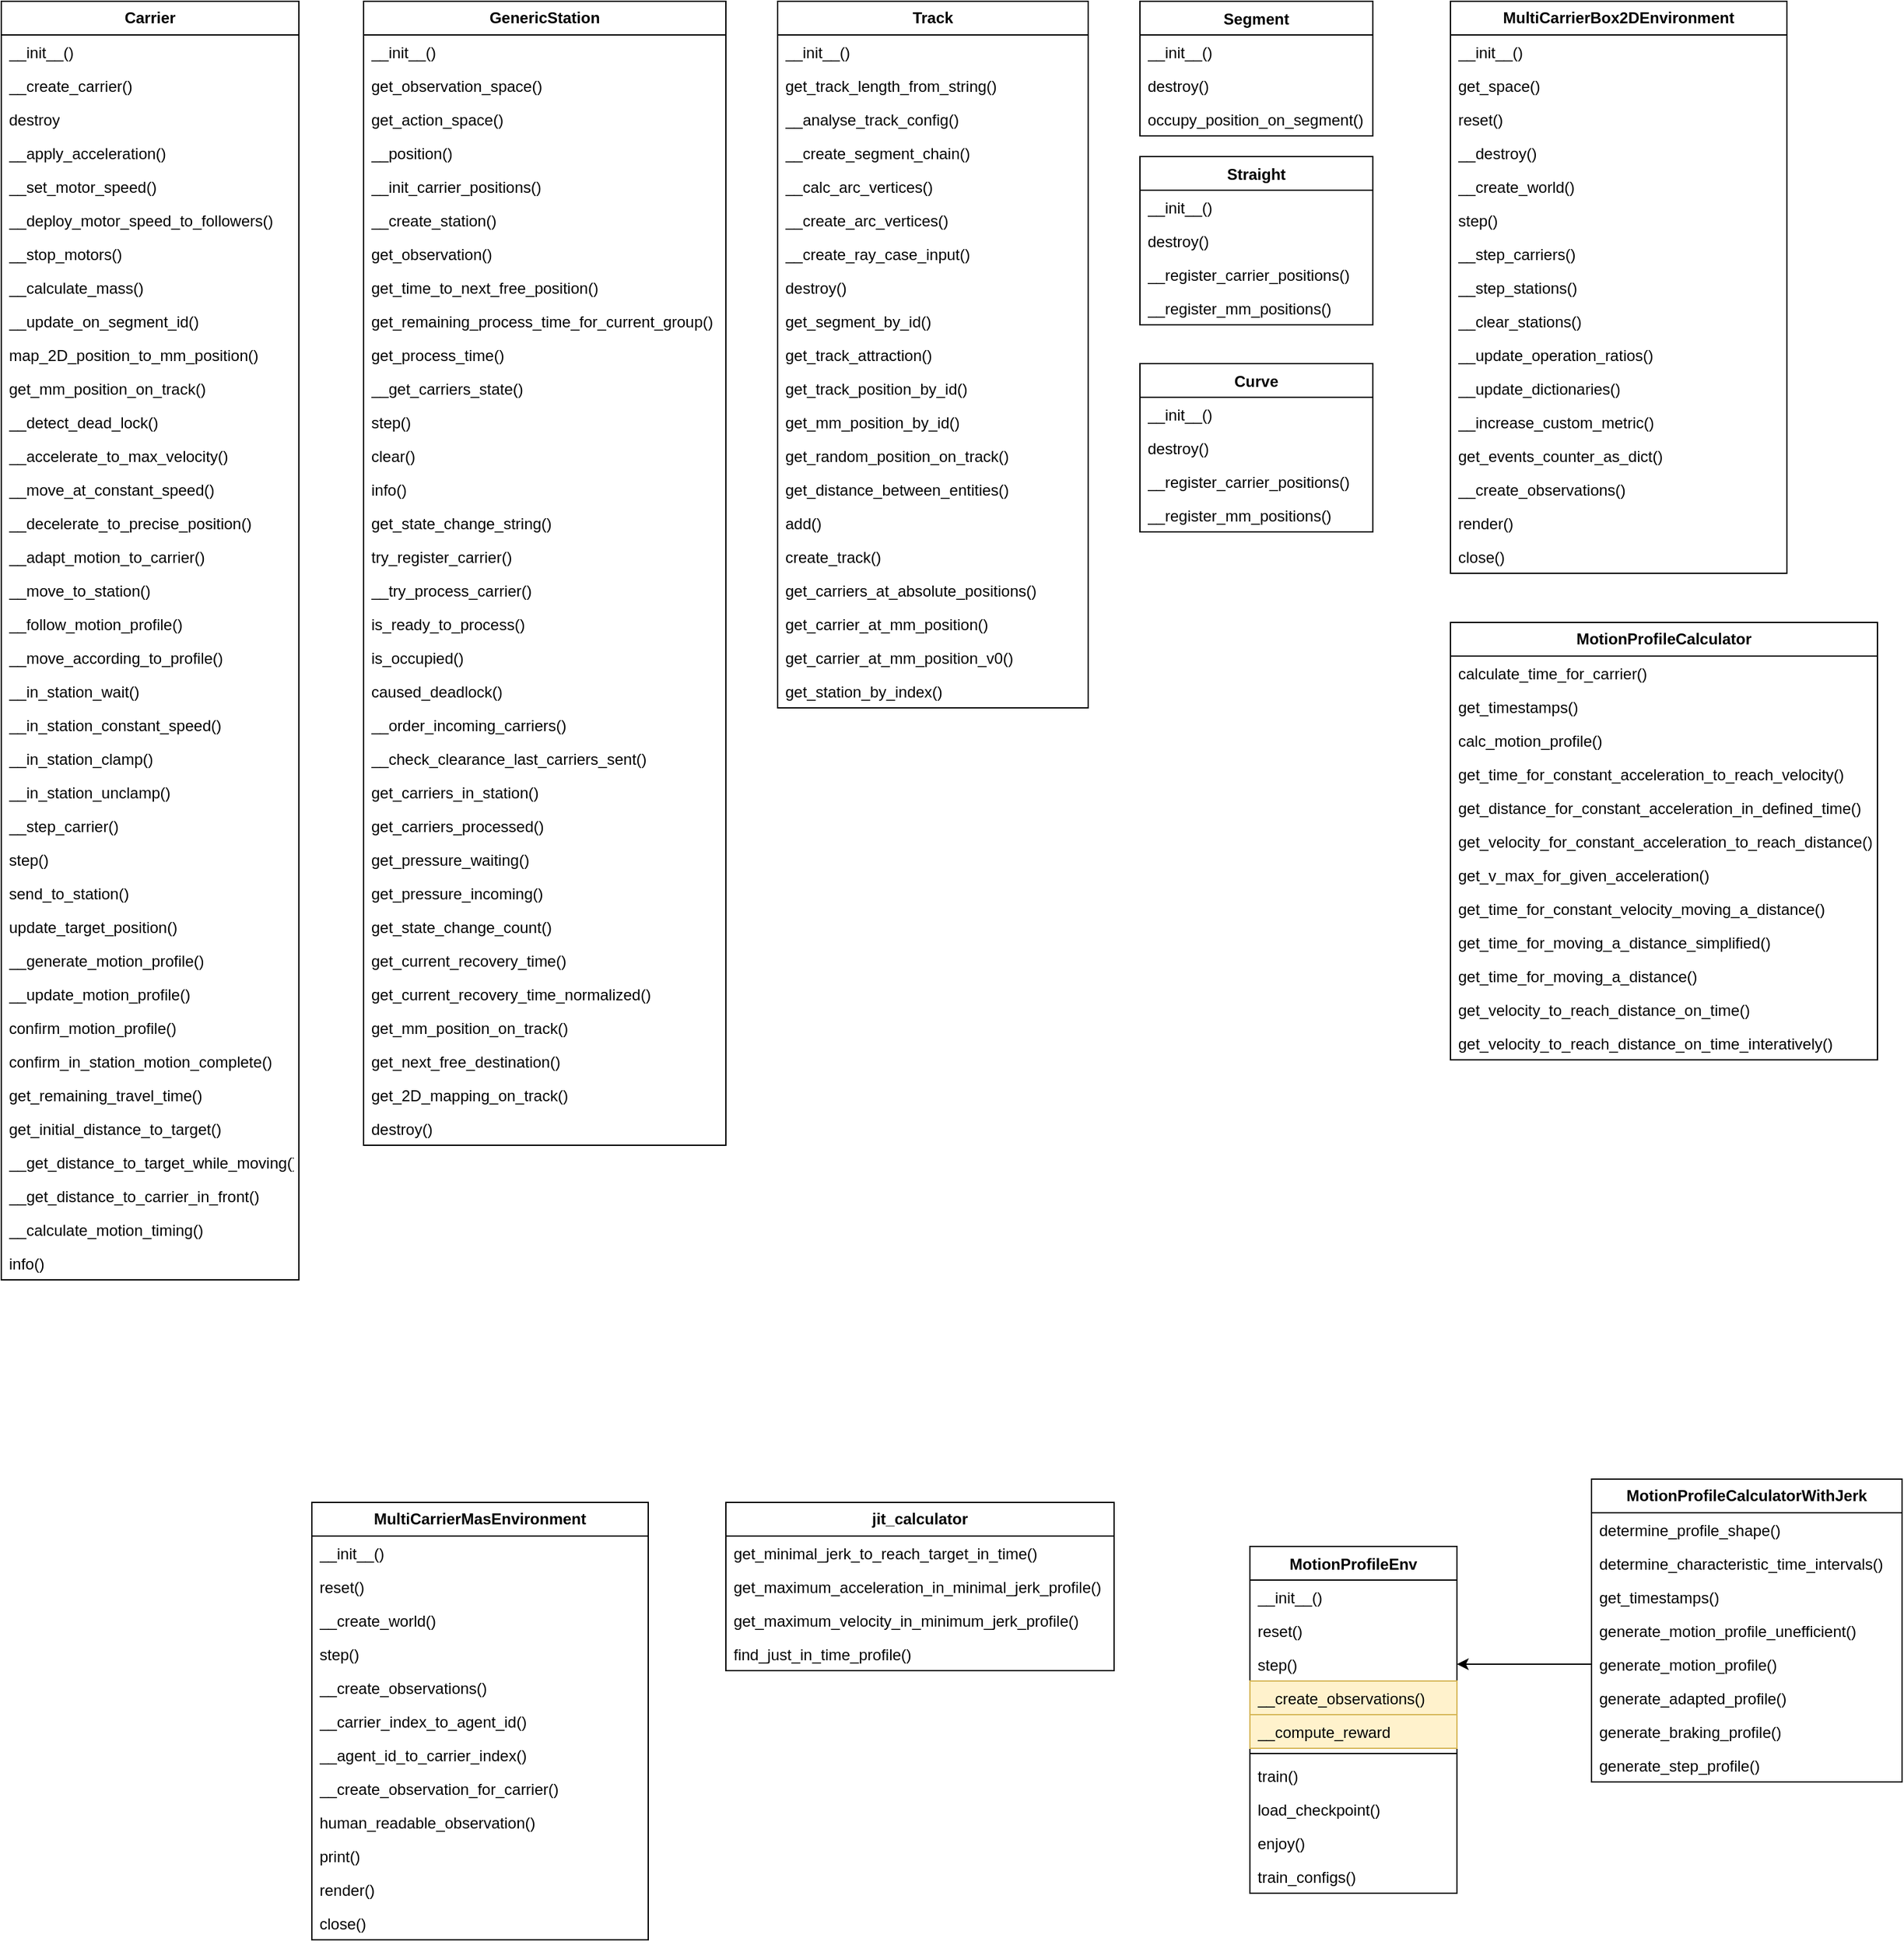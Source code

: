 <mxfile version="24.7.0" type="github">
  <diagram name="Page-1" id="uH3YUo4QbezdjnOofc22">
    <mxGraphModel dx="2196" dy="1131" grid="1" gridSize="10" guides="1" tooltips="1" connect="1" arrows="1" fold="1" page="1" pageScale="1" pageWidth="1654" pageHeight="1169" math="0" shadow="0">
      <root>
        <mxCell id="0" />
        <mxCell id="1" parent="0" />
        <mxCell id="3oUh20PDU-E9DgExzriB-4" value="&lt;b&gt;Carrier&lt;/b&gt;" style="swimlane;fontStyle=0;childLayout=stackLayout;horizontal=1;startSize=26;fillColor=none;horizontalStack=0;resizeParent=1;resizeParentMax=0;resizeLast=0;collapsible=1;marginBottom=0;whiteSpace=wrap;html=1;" parent="1" vertex="1">
          <mxGeometry x="40" y="40" width="230" height="988" as="geometry" />
        </mxCell>
        <mxCell id="3oUh20PDU-E9DgExzriB-5" value="__init__()" style="text;strokeColor=none;fillColor=none;align=left;verticalAlign=top;spacingLeft=4;spacingRight=4;overflow=hidden;rotatable=0;points=[[0,0.5],[1,0.5]];portConstraint=eastwest;whiteSpace=wrap;html=1;" parent="3oUh20PDU-E9DgExzriB-4" vertex="1">
          <mxGeometry y="26" width="230" height="26" as="geometry" />
        </mxCell>
        <mxCell id="3oUh20PDU-E9DgExzriB-6" value="__create_carrier()" style="text;strokeColor=none;fillColor=none;align=left;verticalAlign=top;spacingLeft=4;spacingRight=4;overflow=hidden;rotatable=0;points=[[0,0.5],[1,0.5]];portConstraint=eastwest;whiteSpace=wrap;html=1;" parent="3oUh20PDU-E9DgExzriB-4" vertex="1">
          <mxGeometry y="52" width="230" height="26" as="geometry" />
        </mxCell>
        <mxCell id="3oUh20PDU-E9DgExzriB-7" value="destroy" style="text;strokeColor=none;fillColor=none;align=left;verticalAlign=top;spacingLeft=4;spacingRight=4;overflow=hidden;rotatable=0;points=[[0,0.5],[1,0.5]];portConstraint=eastwest;whiteSpace=wrap;html=1;" parent="3oUh20PDU-E9DgExzriB-4" vertex="1">
          <mxGeometry y="78" width="230" height="26" as="geometry" />
        </mxCell>
        <mxCell id="3oUh20PDU-E9DgExzriB-8" value="__apply_acceleration()" style="text;strokeColor=none;fillColor=none;align=left;verticalAlign=top;spacingLeft=4;spacingRight=4;overflow=hidden;rotatable=0;points=[[0,0.5],[1,0.5]];portConstraint=eastwest;whiteSpace=wrap;html=1;" parent="3oUh20PDU-E9DgExzriB-4" vertex="1">
          <mxGeometry y="104" width="230" height="26" as="geometry" />
        </mxCell>
        <mxCell id="3oUh20PDU-E9DgExzriB-9" value="__set_motor_speed()" style="text;strokeColor=none;fillColor=none;align=left;verticalAlign=top;spacingLeft=4;spacingRight=4;overflow=hidden;rotatable=0;points=[[0,0.5],[1,0.5]];portConstraint=eastwest;whiteSpace=wrap;html=1;" parent="3oUh20PDU-E9DgExzriB-4" vertex="1">
          <mxGeometry y="130" width="230" height="26" as="geometry" />
        </mxCell>
        <mxCell id="3oUh20PDU-E9DgExzriB-10" value="__deploy_motor_speed_to_followers()" style="text;strokeColor=none;fillColor=none;align=left;verticalAlign=top;spacingLeft=4;spacingRight=4;overflow=hidden;rotatable=0;points=[[0,0.5],[1,0.5]];portConstraint=eastwest;whiteSpace=wrap;html=1;" parent="3oUh20PDU-E9DgExzriB-4" vertex="1">
          <mxGeometry y="156" width="230" height="26" as="geometry" />
        </mxCell>
        <mxCell id="3oUh20PDU-E9DgExzriB-11" value="__stop_motors()" style="text;strokeColor=none;fillColor=none;align=left;verticalAlign=top;spacingLeft=4;spacingRight=4;overflow=hidden;rotatable=0;points=[[0,0.5],[1,0.5]];portConstraint=eastwest;whiteSpace=wrap;html=1;" parent="3oUh20PDU-E9DgExzriB-4" vertex="1">
          <mxGeometry y="182" width="230" height="26" as="geometry" />
        </mxCell>
        <mxCell id="3oUh20PDU-E9DgExzriB-15" value="__calculate_mass()" style="text;strokeColor=none;fillColor=none;align=left;verticalAlign=top;spacingLeft=4;spacingRight=4;overflow=hidden;rotatable=0;points=[[0,0.5],[1,0.5]];portConstraint=eastwest;whiteSpace=wrap;html=1;" parent="3oUh20PDU-E9DgExzriB-4" vertex="1">
          <mxGeometry y="208" width="230" height="26" as="geometry" />
        </mxCell>
        <mxCell id="3oUh20PDU-E9DgExzriB-16" value="__update_on_segment_id()" style="text;strokeColor=none;fillColor=none;align=left;verticalAlign=top;spacingLeft=4;spacingRight=4;overflow=hidden;rotatable=0;points=[[0,0.5],[1,0.5]];portConstraint=eastwest;whiteSpace=wrap;html=1;" parent="3oUh20PDU-E9DgExzriB-4" vertex="1">
          <mxGeometry y="234" width="230" height="26" as="geometry" />
        </mxCell>
        <mxCell id="3oUh20PDU-E9DgExzriB-17" value="map_2D_position_to_mm_position()" style="text;strokeColor=none;fillColor=none;align=left;verticalAlign=top;spacingLeft=4;spacingRight=4;overflow=hidden;rotatable=0;points=[[0,0.5],[1,0.5]];portConstraint=eastwest;whiteSpace=wrap;html=1;" parent="3oUh20PDU-E9DgExzriB-4" vertex="1">
          <mxGeometry y="260" width="230" height="26" as="geometry" />
        </mxCell>
        <mxCell id="3oUh20PDU-E9DgExzriB-18" value="get_mm_position_on_track()" style="text;strokeColor=none;fillColor=none;align=left;verticalAlign=top;spacingLeft=4;spacingRight=4;overflow=hidden;rotatable=0;points=[[0,0.5],[1,0.5]];portConstraint=eastwest;whiteSpace=wrap;html=1;" parent="3oUh20PDU-E9DgExzriB-4" vertex="1">
          <mxGeometry y="286" width="230" height="26" as="geometry" />
        </mxCell>
        <mxCell id="3oUh20PDU-E9DgExzriB-20" value="__detect_dead_lock()" style="text;strokeColor=none;fillColor=none;align=left;verticalAlign=top;spacingLeft=4;spacingRight=4;overflow=hidden;rotatable=0;points=[[0,0.5],[1,0.5]];portConstraint=eastwest;whiteSpace=wrap;html=1;" parent="3oUh20PDU-E9DgExzriB-4" vertex="1">
          <mxGeometry y="312" width="230" height="26" as="geometry" />
        </mxCell>
        <mxCell id="3oUh20PDU-E9DgExzriB-19" value="__accelerate_to_max_velocity()" style="text;strokeColor=none;fillColor=none;align=left;verticalAlign=top;spacingLeft=4;spacingRight=4;overflow=hidden;rotatable=0;points=[[0,0.5],[1,0.5]];portConstraint=eastwest;whiteSpace=wrap;html=1;" parent="3oUh20PDU-E9DgExzriB-4" vertex="1">
          <mxGeometry y="338" width="230" height="26" as="geometry" />
        </mxCell>
        <mxCell id="3oUh20PDU-E9DgExzriB-21" value="__move_at_constant_speed()" style="text;strokeColor=none;fillColor=none;align=left;verticalAlign=top;spacingLeft=4;spacingRight=4;overflow=hidden;rotatable=0;points=[[0,0.5],[1,0.5]];portConstraint=eastwest;whiteSpace=wrap;html=1;" parent="3oUh20PDU-E9DgExzriB-4" vertex="1">
          <mxGeometry y="364" width="230" height="26" as="geometry" />
        </mxCell>
        <mxCell id="3oUh20PDU-E9DgExzriB-22" value="__decelerate_to_precise_position()" style="text;strokeColor=none;fillColor=none;align=left;verticalAlign=top;spacingLeft=4;spacingRight=4;overflow=hidden;rotatable=0;points=[[0,0.5],[1,0.5]];portConstraint=eastwest;whiteSpace=wrap;html=1;" parent="3oUh20PDU-E9DgExzriB-4" vertex="1">
          <mxGeometry y="390" width="230" height="26" as="geometry" />
        </mxCell>
        <mxCell id="3oUh20PDU-E9DgExzriB-23" value="__adapt_motion_to_carrier()" style="text;strokeColor=none;fillColor=none;align=left;verticalAlign=top;spacingLeft=4;spacingRight=4;overflow=hidden;rotatable=0;points=[[0,0.5],[1,0.5]];portConstraint=eastwest;whiteSpace=wrap;html=1;" parent="3oUh20PDU-E9DgExzriB-4" vertex="1">
          <mxGeometry y="416" width="230" height="26" as="geometry" />
        </mxCell>
        <mxCell id="3oUh20PDU-E9DgExzriB-24" value="__move_to_station()" style="text;strokeColor=none;fillColor=none;align=left;verticalAlign=top;spacingLeft=4;spacingRight=4;overflow=hidden;rotatable=0;points=[[0,0.5],[1,0.5]];portConstraint=eastwest;whiteSpace=wrap;html=1;" parent="3oUh20PDU-E9DgExzriB-4" vertex="1">
          <mxGeometry y="442" width="230" height="26" as="geometry" />
        </mxCell>
        <mxCell id="3oUh20PDU-E9DgExzriB-25" value="__follow_motion_profile()" style="text;strokeColor=none;fillColor=none;align=left;verticalAlign=top;spacingLeft=4;spacingRight=4;overflow=hidden;rotatable=0;points=[[0,0.5],[1,0.5]];portConstraint=eastwest;whiteSpace=wrap;html=1;" parent="3oUh20PDU-E9DgExzriB-4" vertex="1">
          <mxGeometry y="468" width="230" height="26" as="geometry" />
        </mxCell>
        <mxCell id="3oUh20PDU-E9DgExzriB-26" value="__move_according_to_profile()" style="text;strokeColor=none;fillColor=none;align=left;verticalAlign=top;spacingLeft=4;spacingRight=4;overflow=hidden;rotatable=0;points=[[0,0.5],[1,0.5]];portConstraint=eastwest;whiteSpace=wrap;html=1;" parent="3oUh20PDU-E9DgExzriB-4" vertex="1">
          <mxGeometry y="494" width="230" height="26" as="geometry" />
        </mxCell>
        <mxCell id="3oUh20PDU-E9DgExzriB-28" value="__in_station_wait()" style="text;strokeColor=none;fillColor=none;align=left;verticalAlign=top;spacingLeft=4;spacingRight=4;overflow=hidden;rotatable=0;points=[[0,0.5],[1,0.5]];portConstraint=eastwest;whiteSpace=wrap;html=1;" parent="3oUh20PDU-E9DgExzriB-4" vertex="1">
          <mxGeometry y="520" width="230" height="26" as="geometry" />
        </mxCell>
        <mxCell id="3oUh20PDU-E9DgExzriB-27" value="__in_station_constant_speed()" style="text;strokeColor=none;fillColor=none;align=left;verticalAlign=top;spacingLeft=4;spacingRight=4;overflow=hidden;rotatable=0;points=[[0,0.5],[1,0.5]];portConstraint=eastwest;whiteSpace=wrap;html=1;" parent="3oUh20PDU-E9DgExzriB-4" vertex="1">
          <mxGeometry y="546" width="230" height="26" as="geometry" />
        </mxCell>
        <mxCell id="3oUh20PDU-E9DgExzriB-29" value="__in_station_clamp()" style="text;strokeColor=none;fillColor=none;align=left;verticalAlign=top;spacingLeft=4;spacingRight=4;overflow=hidden;rotatable=0;points=[[0,0.5],[1,0.5]];portConstraint=eastwest;whiteSpace=wrap;html=1;" parent="3oUh20PDU-E9DgExzriB-4" vertex="1">
          <mxGeometry y="572" width="230" height="26" as="geometry" />
        </mxCell>
        <mxCell id="3oUh20PDU-E9DgExzriB-30" value="__in_station_unclamp()" style="text;strokeColor=none;fillColor=none;align=left;verticalAlign=top;spacingLeft=4;spacingRight=4;overflow=hidden;rotatable=0;points=[[0,0.5],[1,0.5]];portConstraint=eastwest;whiteSpace=wrap;html=1;" parent="3oUh20PDU-E9DgExzriB-4" vertex="1">
          <mxGeometry y="598" width="230" height="26" as="geometry" />
        </mxCell>
        <mxCell id="3oUh20PDU-E9DgExzriB-31" value="__step_carrier()" style="text;strokeColor=none;fillColor=none;align=left;verticalAlign=top;spacingLeft=4;spacingRight=4;overflow=hidden;rotatable=0;points=[[0,0.5],[1,0.5]];portConstraint=eastwest;whiteSpace=wrap;html=1;" parent="3oUh20PDU-E9DgExzriB-4" vertex="1">
          <mxGeometry y="624" width="230" height="26" as="geometry" />
        </mxCell>
        <mxCell id="3oUh20PDU-E9DgExzriB-32" value="step()" style="text;strokeColor=none;fillColor=none;align=left;verticalAlign=top;spacingLeft=4;spacingRight=4;overflow=hidden;rotatable=0;points=[[0,0.5],[1,0.5]];portConstraint=eastwest;whiteSpace=wrap;html=1;" parent="3oUh20PDU-E9DgExzriB-4" vertex="1">
          <mxGeometry y="650" width="230" height="26" as="geometry" />
        </mxCell>
        <mxCell id="3oUh20PDU-E9DgExzriB-33" value="send_to_station()" style="text;strokeColor=none;fillColor=none;align=left;verticalAlign=top;spacingLeft=4;spacingRight=4;overflow=hidden;rotatable=0;points=[[0,0.5],[1,0.5]];portConstraint=eastwest;whiteSpace=wrap;html=1;" parent="3oUh20PDU-E9DgExzriB-4" vertex="1">
          <mxGeometry y="676" width="230" height="26" as="geometry" />
        </mxCell>
        <mxCell id="3oUh20PDU-E9DgExzriB-34" value="update_target_position()" style="text;strokeColor=none;fillColor=none;align=left;verticalAlign=top;spacingLeft=4;spacingRight=4;overflow=hidden;rotatable=0;points=[[0,0.5],[1,0.5]];portConstraint=eastwest;whiteSpace=wrap;html=1;" parent="3oUh20PDU-E9DgExzriB-4" vertex="1">
          <mxGeometry y="702" width="230" height="26" as="geometry" />
        </mxCell>
        <mxCell id="3oUh20PDU-E9DgExzriB-35" value="__generate_motion_profile()" style="text;strokeColor=none;fillColor=none;align=left;verticalAlign=top;spacingLeft=4;spacingRight=4;overflow=hidden;rotatable=0;points=[[0,0.5],[1,0.5]];portConstraint=eastwest;whiteSpace=wrap;html=1;" parent="3oUh20PDU-E9DgExzriB-4" vertex="1">
          <mxGeometry y="728" width="230" height="26" as="geometry" />
        </mxCell>
        <mxCell id="3oUh20PDU-E9DgExzriB-36" value="__update_motion_profile()" style="text;strokeColor=none;fillColor=none;align=left;verticalAlign=top;spacingLeft=4;spacingRight=4;overflow=hidden;rotatable=0;points=[[0,0.5],[1,0.5]];portConstraint=eastwest;whiteSpace=wrap;html=1;" parent="3oUh20PDU-E9DgExzriB-4" vertex="1">
          <mxGeometry y="754" width="230" height="26" as="geometry" />
        </mxCell>
        <mxCell id="3oUh20PDU-E9DgExzriB-37" value="confirm_motion_profile()" style="text;strokeColor=none;fillColor=none;align=left;verticalAlign=top;spacingLeft=4;spacingRight=4;overflow=hidden;rotatable=0;points=[[0,0.5],[1,0.5]];portConstraint=eastwest;whiteSpace=wrap;html=1;" parent="3oUh20PDU-E9DgExzriB-4" vertex="1">
          <mxGeometry y="780" width="230" height="26" as="geometry" />
        </mxCell>
        <mxCell id="3oUh20PDU-E9DgExzriB-38" value="confirm_in_station_motion_complete()" style="text;strokeColor=none;fillColor=none;align=left;verticalAlign=top;spacingLeft=4;spacingRight=4;overflow=hidden;rotatable=0;points=[[0,0.5],[1,0.5]];portConstraint=eastwest;whiteSpace=wrap;html=1;" parent="3oUh20PDU-E9DgExzriB-4" vertex="1">
          <mxGeometry y="806" width="230" height="26" as="geometry" />
        </mxCell>
        <mxCell id="3oUh20PDU-E9DgExzriB-39" value="get_remaining_travel_time()" style="text;strokeColor=none;fillColor=none;align=left;verticalAlign=top;spacingLeft=4;spacingRight=4;overflow=hidden;rotatable=0;points=[[0,0.5],[1,0.5]];portConstraint=eastwest;whiteSpace=wrap;html=1;" parent="3oUh20PDU-E9DgExzriB-4" vertex="1">
          <mxGeometry y="832" width="230" height="26" as="geometry" />
        </mxCell>
        <mxCell id="3oUh20PDU-E9DgExzriB-40" value="get_initial_distance_to_target()" style="text;strokeColor=none;fillColor=none;align=left;verticalAlign=top;spacingLeft=4;spacingRight=4;overflow=hidden;rotatable=0;points=[[0,0.5],[1,0.5]];portConstraint=eastwest;whiteSpace=wrap;html=1;" parent="3oUh20PDU-E9DgExzriB-4" vertex="1">
          <mxGeometry y="858" width="230" height="26" as="geometry" />
        </mxCell>
        <mxCell id="3oUh20PDU-E9DgExzriB-41" value="__get_distance_to_target_while_moving()" style="text;strokeColor=none;fillColor=none;align=left;verticalAlign=top;spacingLeft=4;spacingRight=4;overflow=hidden;rotatable=0;points=[[0,0.5],[1,0.5]];portConstraint=eastwest;whiteSpace=wrap;html=1;" parent="3oUh20PDU-E9DgExzriB-4" vertex="1">
          <mxGeometry y="884" width="230" height="26" as="geometry" />
        </mxCell>
        <mxCell id="3oUh20PDU-E9DgExzriB-45" value="__get_distance_to_carrier_in_front()" style="text;strokeColor=none;fillColor=none;align=left;verticalAlign=top;spacingLeft=4;spacingRight=4;overflow=hidden;rotatable=0;points=[[0,0.5],[1,0.5]];portConstraint=eastwest;whiteSpace=wrap;html=1;" parent="3oUh20PDU-E9DgExzriB-4" vertex="1">
          <mxGeometry y="910" width="230" height="26" as="geometry" />
        </mxCell>
        <mxCell id="3oUh20PDU-E9DgExzriB-42" value="__calculate_motion_timing()" style="text;strokeColor=none;fillColor=none;align=left;verticalAlign=top;spacingLeft=4;spacingRight=4;overflow=hidden;rotatable=0;points=[[0,0.5],[1,0.5]];portConstraint=eastwest;whiteSpace=wrap;html=1;" parent="3oUh20PDU-E9DgExzriB-4" vertex="1">
          <mxGeometry y="936" width="230" height="26" as="geometry" />
        </mxCell>
        <mxCell id="3oUh20PDU-E9DgExzriB-43" value="info()" style="text;strokeColor=none;fillColor=none;align=left;verticalAlign=top;spacingLeft=4;spacingRight=4;overflow=hidden;rotatable=0;points=[[0,0.5],[1,0.5]];portConstraint=eastwest;whiteSpace=wrap;html=1;" parent="3oUh20PDU-E9DgExzriB-4" vertex="1">
          <mxGeometry y="962" width="230" height="26" as="geometry" />
        </mxCell>
        <mxCell id="3oUh20PDU-E9DgExzriB-65" value="&lt;b&gt;jit_calculator&lt;/b&gt;" style="swimlane;fontStyle=0;childLayout=stackLayout;horizontal=1;startSize=26;fillColor=none;horizontalStack=0;resizeParent=1;resizeParentMax=0;resizeLast=0;collapsible=1;marginBottom=0;whiteSpace=wrap;html=1;" parent="1" vertex="1">
          <mxGeometry x="600" y="1200" width="300" height="130" as="geometry" />
        </mxCell>
        <mxCell id="3oUh20PDU-E9DgExzriB-66" value="get_minimal_jerk_to_reach_target_in_time()" style="text;strokeColor=none;fillColor=none;align=left;verticalAlign=top;spacingLeft=4;spacingRight=4;overflow=hidden;rotatable=0;points=[[0,0.5],[1,0.5]];portConstraint=eastwest;whiteSpace=wrap;html=1;" parent="3oUh20PDU-E9DgExzriB-65" vertex="1">
          <mxGeometry y="26" width="300" height="26" as="geometry" />
        </mxCell>
        <mxCell id="3oUh20PDU-E9DgExzriB-69" value="get_maximum_acceleration_in_minimal_jerk_profile()" style="text;strokeColor=none;fillColor=none;align=left;verticalAlign=top;spacingLeft=4;spacingRight=4;overflow=hidden;rotatable=0;points=[[0,0.5],[1,0.5]];portConstraint=eastwest;whiteSpace=wrap;html=1;" parent="3oUh20PDU-E9DgExzriB-65" vertex="1">
          <mxGeometry y="52" width="300" height="26" as="geometry" />
        </mxCell>
        <mxCell id="3oUh20PDU-E9DgExzriB-67" value="get_maximum_velocity_in_minimum_jerk_profile()" style="text;strokeColor=none;fillColor=none;align=left;verticalAlign=top;spacingLeft=4;spacingRight=4;overflow=hidden;rotatable=0;points=[[0,0.5],[1,0.5]];portConstraint=eastwest;whiteSpace=wrap;html=1;" parent="3oUh20PDU-E9DgExzriB-65" vertex="1">
          <mxGeometry y="78" width="300" height="26" as="geometry" />
        </mxCell>
        <mxCell id="3oUh20PDU-E9DgExzriB-70" value="find_just_in_time_profile()" style="text;strokeColor=none;fillColor=none;align=left;verticalAlign=top;spacingLeft=4;spacingRight=4;overflow=hidden;rotatable=0;points=[[0,0.5],[1,0.5]];portConstraint=eastwest;whiteSpace=wrap;html=1;" parent="3oUh20PDU-E9DgExzriB-65" vertex="1">
          <mxGeometry y="104" width="300" height="26" as="geometry" />
        </mxCell>
        <mxCell id="3oUh20PDU-E9DgExzriB-90" value="&lt;b&gt;MultiCarrierMasEnvironment&lt;/b&gt;" style="swimlane;fontStyle=0;childLayout=stackLayout;horizontal=1;startSize=26;fillColor=none;horizontalStack=0;resizeParent=1;resizeParentMax=0;resizeLast=0;collapsible=1;marginBottom=0;whiteSpace=wrap;html=1;" parent="1" vertex="1">
          <mxGeometry x="280" y="1200" width="260" height="338" as="geometry" />
        </mxCell>
        <mxCell id="3oUh20PDU-E9DgExzriB-91" value="__init__()" style="text;strokeColor=none;fillColor=none;align=left;verticalAlign=top;spacingLeft=4;spacingRight=4;overflow=hidden;rotatable=0;points=[[0,0.5],[1,0.5]];portConstraint=eastwest;whiteSpace=wrap;html=1;" parent="3oUh20PDU-E9DgExzriB-90" vertex="1">
          <mxGeometry y="26" width="260" height="26" as="geometry" />
        </mxCell>
        <mxCell id="3oUh20PDU-E9DgExzriB-92" value="reset()" style="text;strokeColor=none;fillColor=none;align=left;verticalAlign=top;spacingLeft=4;spacingRight=4;overflow=hidden;rotatable=0;points=[[0,0.5],[1,0.5]];portConstraint=eastwest;whiteSpace=wrap;html=1;" parent="3oUh20PDU-E9DgExzriB-90" vertex="1">
          <mxGeometry y="52" width="260" height="26" as="geometry" />
        </mxCell>
        <mxCell id="3oUh20PDU-E9DgExzriB-93" value="__create_world()" style="text;strokeColor=none;fillColor=none;align=left;verticalAlign=top;spacingLeft=4;spacingRight=4;overflow=hidden;rotatable=0;points=[[0,0.5],[1,0.5]];portConstraint=eastwest;whiteSpace=wrap;html=1;" parent="3oUh20PDU-E9DgExzriB-90" vertex="1">
          <mxGeometry y="78" width="260" height="26" as="geometry" />
        </mxCell>
        <mxCell id="3oUh20PDU-E9DgExzriB-94" value="step()" style="text;strokeColor=none;fillColor=none;align=left;verticalAlign=top;spacingLeft=4;spacingRight=4;overflow=hidden;rotatable=0;points=[[0,0.5],[1,0.5]];portConstraint=eastwest;whiteSpace=wrap;html=1;" parent="3oUh20PDU-E9DgExzriB-90" vertex="1">
          <mxGeometry y="104" width="260" height="26" as="geometry" />
        </mxCell>
        <mxCell id="3oUh20PDU-E9DgExzriB-95" value="__create_observations()" style="text;strokeColor=none;fillColor=none;align=left;verticalAlign=top;spacingLeft=4;spacingRight=4;overflow=hidden;rotatable=0;points=[[0,0.5],[1,0.5]];portConstraint=eastwest;whiteSpace=wrap;html=1;" parent="3oUh20PDU-E9DgExzriB-90" vertex="1">
          <mxGeometry y="130" width="260" height="26" as="geometry" />
        </mxCell>
        <mxCell id="3oUh20PDU-E9DgExzriB-96" value="__carrier_index_to_agent_id()" style="text;strokeColor=none;fillColor=none;align=left;verticalAlign=top;spacingLeft=4;spacingRight=4;overflow=hidden;rotatable=0;points=[[0,0.5],[1,0.5]];portConstraint=eastwest;whiteSpace=wrap;html=1;" parent="3oUh20PDU-E9DgExzriB-90" vertex="1">
          <mxGeometry y="156" width="260" height="26" as="geometry" />
        </mxCell>
        <mxCell id="3oUh20PDU-E9DgExzriB-97" value="__agent_id_to_carrier_index()" style="text;strokeColor=none;fillColor=none;align=left;verticalAlign=top;spacingLeft=4;spacingRight=4;overflow=hidden;rotatable=0;points=[[0,0.5],[1,0.5]];portConstraint=eastwest;whiteSpace=wrap;html=1;" parent="3oUh20PDU-E9DgExzriB-90" vertex="1">
          <mxGeometry y="182" width="260" height="26" as="geometry" />
        </mxCell>
        <mxCell id="3oUh20PDU-E9DgExzriB-98" value="__create_observation_for_carrier()" style="text;strokeColor=none;fillColor=none;align=left;verticalAlign=top;spacingLeft=4;spacingRight=4;overflow=hidden;rotatable=0;points=[[0,0.5],[1,0.5]];portConstraint=eastwest;whiteSpace=wrap;html=1;" parent="3oUh20PDU-E9DgExzriB-90" vertex="1">
          <mxGeometry y="208" width="260" height="26" as="geometry" />
        </mxCell>
        <mxCell id="3oUh20PDU-E9DgExzriB-99" value="human_readable_observation()" style="text;strokeColor=none;fillColor=none;align=left;verticalAlign=top;spacingLeft=4;spacingRight=4;overflow=hidden;rotatable=0;points=[[0,0.5],[1,0.5]];portConstraint=eastwest;whiteSpace=wrap;html=1;" parent="3oUh20PDU-E9DgExzriB-90" vertex="1">
          <mxGeometry y="234" width="260" height="26" as="geometry" />
        </mxCell>
        <mxCell id="3oUh20PDU-E9DgExzriB-100" value="print()" style="text;strokeColor=none;fillColor=none;align=left;verticalAlign=top;spacingLeft=4;spacingRight=4;overflow=hidden;rotatable=0;points=[[0,0.5],[1,0.5]];portConstraint=eastwest;whiteSpace=wrap;html=1;" parent="3oUh20PDU-E9DgExzriB-90" vertex="1">
          <mxGeometry y="260" width="260" height="26" as="geometry" />
        </mxCell>
        <mxCell id="3oUh20PDU-E9DgExzriB-101" value="render()" style="text;strokeColor=none;fillColor=none;align=left;verticalAlign=top;spacingLeft=4;spacingRight=4;overflow=hidden;rotatable=0;points=[[0,0.5],[1,0.5]];portConstraint=eastwest;whiteSpace=wrap;html=1;" parent="3oUh20PDU-E9DgExzriB-90" vertex="1">
          <mxGeometry y="286" width="260" height="26" as="geometry" />
        </mxCell>
        <mxCell id="uIOBujA7LhOXQ4QddueY-1" value="close()" style="text;strokeColor=none;fillColor=none;align=left;verticalAlign=top;spacingLeft=4;spacingRight=4;overflow=hidden;rotatable=0;points=[[0,0.5],[1,0.5]];portConstraint=eastwest;whiteSpace=wrap;html=1;" parent="3oUh20PDU-E9DgExzriB-90" vertex="1">
          <mxGeometry y="312" width="260" height="26" as="geometry" />
        </mxCell>
        <mxCell id="uIOBujA7LhOXQ4QddueY-2" value="&lt;b&gt;MotionProfileCalculatorWithJerk&lt;/b&gt;" style="swimlane;fontStyle=0;childLayout=stackLayout;horizontal=1;startSize=26;fillColor=none;horizontalStack=0;resizeParent=1;resizeParentMax=0;resizeLast=0;collapsible=1;marginBottom=0;whiteSpace=wrap;html=1;" parent="1" vertex="1">
          <mxGeometry x="1269" y="1182" width="240" height="234" as="geometry" />
        </mxCell>
        <mxCell id="uIOBujA7LhOXQ4QddueY-3" value="determine_profile_shape()" style="text;strokeColor=none;fillColor=none;align=left;verticalAlign=top;spacingLeft=4;spacingRight=4;overflow=hidden;rotatable=0;points=[[0,0.5],[1,0.5]];portConstraint=eastwest;whiteSpace=wrap;html=1;" parent="uIOBujA7LhOXQ4QddueY-2" vertex="1">
          <mxGeometry y="26" width="240" height="26" as="geometry" />
        </mxCell>
        <mxCell id="uIOBujA7LhOXQ4QddueY-4" value="determine_characteristic_time_intervals()" style="text;strokeColor=none;fillColor=none;align=left;verticalAlign=top;spacingLeft=4;spacingRight=4;overflow=hidden;rotatable=0;points=[[0,0.5],[1,0.5]];portConstraint=eastwest;whiteSpace=wrap;html=1;" parent="uIOBujA7LhOXQ4QddueY-2" vertex="1">
          <mxGeometry y="52" width="240" height="26" as="geometry" />
        </mxCell>
        <mxCell id="uIOBujA7LhOXQ4QddueY-5" value="get_timestamps()" style="text;strokeColor=none;fillColor=none;align=left;verticalAlign=top;spacingLeft=4;spacingRight=4;overflow=hidden;rotatable=0;points=[[0,0.5],[1,0.5]];portConstraint=eastwest;whiteSpace=wrap;html=1;" parent="uIOBujA7LhOXQ4QddueY-2" vertex="1">
          <mxGeometry y="78" width="240" height="26" as="geometry" />
        </mxCell>
        <mxCell id="uIOBujA7LhOXQ4QddueY-6" value="generate_motion_profile_unefficient()" style="text;strokeColor=none;fillColor=none;align=left;verticalAlign=top;spacingLeft=4;spacingRight=4;overflow=hidden;rotatable=0;points=[[0,0.5],[1,0.5]];portConstraint=eastwest;whiteSpace=wrap;html=1;" parent="uIOBujA7LhOXQ4QddueY-2" vertex="1">
          <mxGeometry y="104" width="240" height="26" as="geometry" />
        </mxCell>
        <mxCell id="uIOBujA7LhOXQ4QddueY-7" value="generate_motion_profile()" style="text;strokeColor=none;fillColor=none;align=left;verticalAlign=top;spacingLeft=4;spacingRight=4;overflow=hidden;rotatable=0;points=[[0,0.5],[1,0.5]];portConstraint=eastwest;whiteSpace=wrap;html=1;" parent="uIOBujA7LhOXQ4QddueY-2" vertex="1">
          <mxGeometry y="130" width="240" height="26" as="geometry" />
        </mxCell>
        <mxCell id="uIOBujA7LhOXQ4QddueY-8" value="generate_adapted_profile()" style="text;strokeColor=none;fillColor=none;align=left;verticalAlign=top;spacingLeft=4;spacingRight=4;overflow=hidden;rotatable=0;points=[[0,0.5],[1,0.5]];portConstraint=eastwest;whiteSpace=wrap;html=1;" parent="uIOBujA7LhOXQ4QddueY-2" vertex="1">
          <mxGeometry y="156" width="240" height="26" as="geometry" />
        </mxCell>
        <mxCell id="uIOBujA7LhOXQ4QddueY-9" value="generate_braking_profile()" style="text;strokeColor=none;fillColor=none;align=left;verticalAlign=top;spacingLeft=4;spacingRight=4;overflow=hidden;rotatable=0;points=[[0,0.5],[1,0.5]];portConstraint=eastwest;whiteSpace=wrap;html=1;" parent="uIOBujA7LhOXQ4QddueY-2" vertex="1">
          <mxGeometry y="182" width="240" height="26" as="geometry" />
        </mxCell>
        <mxCell id="uIOBujA7LhOXQ4QddueY-10" value="generate_step_profile()" style="text;strokeColor=none;fillColor=none;align=left;verticalAlign=top;spacingLeft=4;spacingRight=4;overflow=hidden;rotatable=0;points=[[0,0.5],[1,0.5]];portConstraint=eastwest;whiteSpace=wrap;html=1;" parent="uIOBujA7LhOXQ4QddueY-2" vertex="1">
          <mxGeometry y="208" width="240" height="26" as="geometry" />
        </mxCell>
        <mxCell id="uIOBujA7LhOXQ4QddueY-11" value="&lt;b&gt;MotionProfileCalculator&lt;/b&gt;" style="swimlane;fontStyle=0;childLayout=stackLayout;horizontal=1;startSize=26;fillColor=none;horizontalStack=0;resizeParent=1;resizeParentMax=0;resizeLast=0;collapsible=1;marginBottom=0;whiteSpace=wrap;html=1;" parent="1" vertex="1">
          <mxGeometry x="1160" y="520" width="330" height="338" as="geometry" />
        </mxCell>
        <mxCell id="uIOBujA7LhOXQ4QddueY-12" value="calculate_time_for_carrier()" style="text;strokeColor=none;fillColor=none;align=left;verticalAlign=top;spacingLeft=4;spacingRight=4;overflow=hidden;rotatable=0;points=[[0,0.5],[1,0.5]];portConstraint=eastwest;whiteSpace=wrap;html=1;" parent="uIOBujA7LhOXQ4QddueY-11" vertex="1">
          <mxGeometry y="26" width="330" height="26" as="geometry" />
        </mxCell>
        <mxCell id="uIOBujA7LhOXQ4QddueY-13" value="get_timestamps()" style="text;strokeColor=none;fillColor=none;align=left;verticalAlign=top;spacingLeft=4;spacingRight=4;overflow=hidden;rotatable=0;points=[[0,0.5],[1,0.5]];portConstraint=eastwest;whiteSpace=wrap;html=1;" parent="uIOBujA7LhOXQ4QddueY-11" vertex="1">
          <mxGeometry y="52" width="330" height="26" as="geometry" />
        </mxCell>
        <mxCell id="uIOBujA7LhOXQ4QddueY-14" value="calc_motion_profile()" style="text;strokeColor=none;fillColor=none;align=left;verticalAlign=top;spacingLeft=4;spacingRight=4;overflow=hidden;rotatable=0;points=[[0,0.5],[1,0.5]];portConstraint=eastwest;whiteSpace=wrap;html=1;" parent="uIOBujA7LhOXQ4QddueY-11" vertex="1">
          <mxGeometry y="78" width="330" height="26" as="geometry" />
        </mxCell>
        <mxCell id="uIOBujA7LhOXQ4QddueY-15" value="get_time_for_constant_acceleration_to_reach_velocity()" style="text;strokeColor=none;fillColor=none;align=left;verticalAlign=top;spacingLeft=4;spacingRight=4;overflow=hidden;rotatable=0;points=[[0,0.5],[1,0.5]];portConstraint=eastwest;whiteSpace=wrap;html=1;" parent="uIOBujA7LhOXQ4QddueY-11" vertex="1">
          <mxGeometry y="104" width="330" height="26" as="geometry" />
        </mxCell>
        <mxCell id="uIOBujA7LhOXQ4QddueY-16" value="get_distance_for_constant_acceleration_in_defined_time()" style="text;strokeColor=none;fillColor=none;align=left;verticalAlign=top;spacingLeft=4;spacingRight=4;overflow=hidden;rotatable=0;points=[[0,0.5],[1,0.5]];portConstraint=eastwest;whiteSpace=wrap;html=1;" parent="uIOBujA7LhOXQ4QddueY-11" vertex="1">
          <mxGeometry y="130" width="330" height="26" as="geometry" />
        </mxCell>
        <mxCell id="uIOBujA7LhOXQ4QddueY-17" value="get_velocity_for_constant_acceleration_to_reach_distance()" style="text;strokeColor=none;fillColor=none;align=left;verticalAlign=top;spacingLeft=4;spacingRight=4;overflow=hidden;rotatable=0;points=[[0,0.5],[1,0.5]];portConstraint=eastwest;whiteSpace=wrap;html=1;" parent="uIOBujA7LhOXQ4QddueY-11" vertex="1">
          <mxGeometry y="156" width="330" height="26" as="geometry" />
        </mxCell>
        <mxCell id="uIOBujA7LhOXQ4QddueY-18" value="get_v_max_for_given_acceleration()" style="text;strokeColor=none;fillColor=none;align=left;verticalAlign=top;spacingLeft=4;spacingRight=4;overflow=hidden;rotatable=0;points=[[0,0.5],[1,0.5]];portConstraint=eastwest;whiteSpace=wrap;html=1;" parent="uIOBujA7LhOXQ4QddueY-11" vertex="1">
          <mxGeometry y="182" width="330" height="26" as="geometry" />
        </mxCell>
        <mxCell id="uIOBujA7LhOXQ4QddueY-19" value="get_time_for_constant_velocity_moving_a_distance()" style="text;strokeColor=none;fillColor=none;align=left;verticalAlign=top;spacingLeft=4;spacingRight=4;overflow=hidden;rotatable=0;points=[[0,0.5],[1,0.5]];portConstraint=eastwest;whiteSpace=wrap;html=1;" parent="uIOBujA7LhOXQ4QddueY-11" vertex="1">
          <mxGeometry y="208" width="330" height="26" as="geometry" />
        </mxCell>
        <mxCell id="uIOBujA7LhOXQ4QddueY-20" value="get_time_for_moving_a_distance_simplified()" style="text;strokeColor=none;fillColor=none;align=left;verticalAlign=top;spacingLeft=4;spacingRight=4;overflow=hidden;rotatable=0;points=[[0,0.5],[1,0.5]];portConstraint=eastwest;whiteSpace=wrap;html=1;" parent="uIOBujA7LhOXQ4QddueY-11" vertex="1">
          <mxGeometry y="234" width="330" height="26" as="geometry" />
        </mxCell>
        <mxCell id="uIOBujA7LhOXQ4QddueY-25" value="get_time_for_moving_a_distance()" style="text;strokeColor=none;fillColor=none;align=left;verticalAlign=top;spacingLeft=4;spacingRight=4;overflow=hidden;rotatable=0;points=[[0,0.5],[1,0.5]];portConstraint=eastwest;whiteSpace=wrap;html=1;" parent="uIOBujA7LhOXQ4QddueY-11" vertex="1">
          <mxGeometry y="260" width="330" height="26" as="geometry" />
        </mxCell>
        <mxCell id="uIOBujA7LhOXQ4QddueY-21" value="get_velocity_to_reach_distance_on_time()" style="text;strokeColor=none;fillColor=none;align=left;verticalAlign=top;spacingLeft=4;spacingRight=4;overflow=hidden;rotatable=0;points=[[0,0.5],[1,0.5]];portConstraint=eastwest;whiteSpace=wrap;html=1;" parent="uIOBujA7LhOXQ4QddueY-11" vertex="1">
          <mxGeometry y="286" width="330" height="26" as="geometry" />
        </mxCell>
        <mxCell id="uIOBujA7LhOXQ4QddueY-26" value="get_velocity_to_reach_distance_on_time_interatively()" style="text;strokeColor=none;fillColor=none;align=left;verticalAlign=top;spacingLeft=4;spacingRight=4;overflow=hidden;rotatable=0;points=[[0,0.5],[1,0.5]];portConstraint=eastwest;whiteSpace=wrap;html=1;" parent="uIOBujA7LhOXQ4QddueY-11" vertex="1">
          <mxGeometry y="312" width="330" height="26" as="geometry" />
        </mxCell>
        <mxCell id="uIOBujA7LhOXQ4QddueY-53" value="&lt;b&gt;MultiCarrierBox2DEnvironment&lt;/b&gt;" style="swimlane;fontStyle=0;childLayout=stackLayout;horizontal=1;startSize=26;fillColor=none;horizontalStack=0;resizeParent=1;resizeParentMax=0;resizeLast=0;collapsible=1;marginBottom=0;whiteSpace=wrap;html=1;" parent="1" vertex="1">
          <mxGeometry x="1160" y="40" width="260" height="442" as="geometry" />
        </mxCell>
        <mxCell id="uIOBujA7LhOXQ4QddueY-54" value="__init__()" style="text;strokeColor=none;fillColor=none;align=left;verticalAlign=top;spacingLeft=4;spacingRight=4;overflow=hidden;rotatable=0;points=[[0,0.5],[1,0.5]];portConstraint=eastwest;whiteSpace=wrap;html=1;" parent="uIOBujA7LhOXQ4QddueY-53" vertex="1">
          <mxGeometry y="26" width="260" height="26" as="geometry" />
        </mxCell>
        <mxCell id="uIOBujA7LhOXQ4QddueY-66" value="get_space()" style="text;strokeColor=none;fillColor=none;align=left;verticalAlign=top;spacingLeft=4;spacingRight=4;overflow=hidden;rotatable=0;points=[[0,0.5],[1,0.5]];portConstraint=eastwest;whiteSpace=wrap;html=1;" parent="uIOBujA7LhOXQ4QddueY-53" vertex="1">
          <mxGeometry y="52" width="260" height="26" as="geometry" />
        </mxCell>
        <mxCell id="uIOBujA7LhOXQ4QddueY-55" value="reset()" style="text;strokeColor=none;fillColor=none;align=left;verticalAlign=top;spacingLeft=4;spacingRight=4;overflow=hidden;rotatable=0;points=[[0,0.5],[1,0.5]];portConstraint=eastwest;whiteSpace=wrap;html=1;" parent="uIOBujA7LhOXQ4QddueY-53" vertex="1">
          <mxGeometry y="78" width="260" height="26" as="geometry" />
        </mxCell>
        <mxCell id="uIOBujA7LhOXQ4QddueY-57" value="__destroy()" style="text;strokeColor=none;fillColor=none;align=left;verticalAlign=top;spacingLeft=4;spacingRight=4;overflow=hidden;rotatable=0;points=[[0,0.5],[1,0.5]];portConstraint=eastwest;whiteSpace=wrap;html=1;" parent="uIOBujA7LhOXQ4QddueY-53" vertex="1">
          <mxGeometry y="104" width="260" height="26" as="geometry" />
        </mxCell>
        <mxCell id="uIOBujA7LhOXQ4QddueY-56" value="__create_world()" style="text;strokeColor=none;fillColor=none;align=left;verticalAlign=top;spacingLeft=4;spacingRight=4;overflow=hidden;rotatable=0;points=[[0,0.5],[1,0.5]];portConstraint=eastwest;whiteSpace=wrap;html=1;" parent="uIOBujA7LhOXQ4QddueY-53" vertex="1">
          <mxGeometry y="130" width="260" height="26" as="geometry" />
        </mxCell>
        <mxCell id="uIOBujA7LhOXQ4QddueY-63" value="step()" style="text;strokeColor=none;fillColor=none;align=left;verticalAlign=top;spacingLeft=4;spacingRight=4;overflow=hidden;rotatable=0;points=[[0,0.5],[1,0.5]];portConstraint=eastwest;whiteSpace=wrap;html=1;" parent="uIOBujA7LhOXQ4QddueY-53" vertex="1">
          <mxGeometry y="156" width="260" height="26" as="geometry" />
        </mxCell>
        <mxCell id="uIOBujA7LhOXQ4QddueY-59" value="__step_carriers()" style="text;strokeColor=none;fillColor=none;align=left;verticalAlign=top;spacingLeft=4;spacingRight=4;overflow=hidden;rotatable=0;points=[[0,0.5],[1,0.5]];portConstraint=eastwest;whiteSpace=wrap;html=1;" parent="uIOBujA7LhOXQ4QddueY-53" vertex="1">
          <mxGeometry y="182" width="260" height="26" as="geometry" />
        </mxCell>
        <mxCell id="uIOBujA7LhOXQ4QddueY-60" value="__step_stations()" style="text;strokeColor=none;fillColor=none;align=left;verticalAlign=top;spacingLeft=4;spacingRight=4;overflow=hidden;rotatable=0;points=[[0,0.5],[1,0.5]];portConstraint=eastwest;whiteSpace=wrap;html=1;" parent="uIOBujA7LhOXQ4QddueY-53" vertex="1">
          <mxGeometry y="208" width="260" height="26" as="geometry" />
        </mxCell>
        <mxCell id="uIOBujA7LhOXQ4QddueY-61" value="__clear_stations()" style="text;strokeColor=none;fillColor=none;align=left;verticalAlign=top;spacingLeft=4;spacingRight=4;overflow=hidden;rotatable=0;points=[[0,0.5],[1,0.5]];portConstraint=eastwest;whiteSpace=wrap;html=1;" parent="uIOBujA7LhOXQ4QddueY-53" vertex="1">
          <mxGeometry y="234" width="260" height="26" as="geometry" />
        </mxCell>
        <mxCell id="uIOBujA7LhOXQ4QddueY-62" value="__update_operation_ratios()" style="text;strokeColor=none;fillColor=none;align=left;verticalAlign=top;spacingLeft=4;spacingRight=4;overflow=hidden;rotatable=0;points=[[0,0.5],[1,0.5]];portConstraint=eastwest;whiteSpace=wrap;html=1;" parent="uIOBujA7LhOXQ4QddueY-53" vertex="1">
          <mxGeometry y="260" width="260" height="26" as="geometry" />
        </mxCell>
        <mxCell id="uIOBujA7LhOXQ4QddueY-67" value="__update_dictionaries()" style="text;strokeColor=none;fillColor=none;align=left;verticalAlign=top;spacingLeft=4;spacingRight=4;overflow=hidden;rotatable=0;points=[[0,0.5],[1,0.5]];portConstraint=eastwest;whiteSpace=wrap;html=1;" parent="uIOBujA7LhOXQ4QddueY-53" vertex="1">
          <mxGeometry y="286" width="260" height="26" as="geometry" />
        </mxCell>
        <mxCell id="wiNW8SRdLEEDJi5zSiXi-1" value="__increase_custom_metric()" style="text;strokeColor=none;fillColor=none;align=left;verticalAlign=top;spacingLeft=4;spacingRight=4;overflow=hidden;rotatable=0;points=[[0,0.5],[1,0.5]];portConstraint=eastwest;whiteSpace=wrap;html=1;" vertex="1" parent="uIOBujA7LhOXQ4QddueY-53">
          <mxGeometry y="312" width="260" height="26" as="geometry" />
        </mxCell>
        <mxCell id="uIOBujA7LhOXQ4QddueY-68" value="get_events_counter_as_dict()" style="text;strokeColor=none;fillColor=none;align=left;verticalAlign=top;spacingLeft=4;spacingRight=4;overflow=hidden;rotatable=0;points=[[0,0.5],[1,0.5]];portConstraint=eastwest;whiteSpace=wrap;html=1;" parent="uIOBujA7LhOXQ4QddueY-53" vertex="1">
          <mxGeometry y="338" width="260" height="26" as="geometry" />
        </mxCell>
        <mxCell id="uIOBujA7LhOXQ4QddueY-58" value="__create_observations()" style="text;strokeColor=none;fillColor=none;align=left;verticalAlign=top;spacingLeft=4;spacingRight=4;overflow=hidden;rotatable=0;points=[[0,0.5],[1,0.5]];portConstraint=eastwest;whiteSpace=wrap;html=1;" parent="uIOBujA7LhOXQ4QddueY-53" vertex="1">
          <mxGeometry y="364" width="260" height="26" as="geometry" />
        </mxCell>
        <mxCell id="uIOBujA7LhOXQ4QddueY-64" value="render()" style="text;strokeColor=none;fillColor=none;align=left;verticalAlign=top;spacingLeft=4;spacingRight=4;overflow=hidden;rotatable=0;points=[[0,0.5],[1,0.5]];portConstraint=eastwest;whiteSpace=wrap;html=1;" parent="uIOBujA7LhOXQ4QddueY-53" vertex="1">
          <mxGeometry y="390" width="260" height="26" as="geometry" />
        </mxCell>
        <mxCell id="uIOBujA7LhOXQ4QddueY-65" value="close()" style="text;strokeColor=none;fillColor=none;align=left;verticalAlign=top;spacingLeft=4;spacingRight=4;overflow=hidden;rotatable=0;points=[[0,0.5],[1,0.5]];portConstraint=eastwest;whiteSpace=wrap;html=1;" parent="uIOBujA7LhOXQ4QddueY-53" vertex="1">
          <mxGeometry y="416" width="260" height="26" as="geometry" />
        </mxCell>
        <mxCell id="uIOBujA7LhOXQ4QddueY-69" value="&lt;b&gt;GenericStation&lt;/b&gt;" style="swimlane;fontStyle=0;childLayout=stackLayout;horizontal=1;startSize=26;fillColor=none;horizontalStack=0;resizeParent=1;resizeParentMax=0;resizeLast=0;collapsible=1;marginBottom=0;whiteSpace=wrap;html=1;" parent="1" vertex="1">
          <mxGeometry x="320" y="40" width="280" height="884" as="geometry" />
        </mxCell>
        <mxCell id="uIOBujA7LhOXQ4QddueY-70" value="__init__()" style="text;strokeColor=none;fillColor=none;align=left;verticalAlign=top;spacingLeft=4;spacingRight=4;overflow=hidden;rotatable=0;points=[[0,0.5],[1,0.5]];portConstraint=eastwest;whiteSpace=wrap;html=1;" parent="uIOBujA7LhOXQ4QddueY-69" vertex="1">
          <mxGeometry y="26" width="280" height="26" as="geometry" />
        </mxCell>
        <mxCell id="uIOBujA7LhOXQ4QddueY-71" value="get_observation_space()" style="text;strokeColor=none;fillColor=none;align=left;verticalAlign=top;spacingLeft=4;spacingRight=4;overflow=hidden;rotatable=0;points=[[0,0.5],[1,0.5]];portConstraint=eastwest;whiteSpace=wrap;html=1;" parent="uIOBujA7LhOXQ4QddueY-69" vertex="1">
          <mxGeometry y="52" width="280" height="26" as="geometry" />
        </mxCell>
        <mxCell id="uIOBujA7LhOXQ4QddueY-72" value="get_action_space()" style="text;strokeColor=none;fillColor=none;align=left;verticalAlign=top;spacingLeft=4;spacingRight=4;overflow=hidden;rotatable=0;points=[[0,0.5],[1,0.5]];portConstraint=eastwest;whiteSpace=wrap;html=1;" parent="uIOBujA7LhOXQ4QddueY-69" vertex="1">
          <mxGeometry y="78" width="280" height="26" as="geometry" />
        </mxCell>
        <mxCell id="uIOBujA7LhOXQ4QddueY-73" value="__position()" style="text;strokeColor=none;fillColor=none;align=left;verticalAlign=top;spacingLeft=4;spacingRight=4;overflow=hidden;rotatable=0;points=[[0,0.5],[1,0.5]];portConstraint=eastwest;whiteSpace=wrap;html=1;" parent="uIOBujA7LhOXQ4QddueY-69" vertex="1">
          <mxGeometry y="104" width="280" height="26" as="geometry" />
        </mxCell>
        <mxCell id="uIOBujA7LhOXQ4QddueY-74" value="__init_carrier_positions()" style="text;strokeColor=none;fillColor=none;align=left;verticalAlign=top;spacingLeft=4;spacingRight=4;overflow=hidden;rotatable=0;points=[[0,0.5],[1,0.5]];portConstraint=eastwest;whiteSpace=wrap;html=1;" parent="uIOBujA7LhOXQ4QddueY-69" vertex="1">
          <mxGeometry y="130" width="280" height="26" as="geometry" />
        </mxCell>
        <mxCell id="uIOBujA7LhOXQ4QddueY-75" value="__create_station()" style="text;strokeColor=none;fillColor=none;align=left;verticalAlign=top;spacingLeft=4;spacingRight=4;overflow=hidden;rotatable=0;points=[[0,0.5],[1,0.5]];portConstraint=eastwest;whiteSpace=wrap;html=1;" parent="uIOBujA7LhOXQ4QddueY-69" vertex="1">
          <mxGeometry y="156" width="280" height="26" as="geometry" />
        </mxCell>
        <mxCell id="uIOBujA7LhOXQ4QddueY-76" value="get_observation()" style="text;strokeColor=none;fillColor=none;align=left;verticalAlign=top;spacingLeft=4;spacingRight=4;overflow=hidden;rotatable=0;points=[[0,0.5],[1,0.5]];portConstraint=eastwest;whiteSpace=wrap;html=1;" parent="uIOBujA7LhOXQ4QddueY-69" vertex="1">
          <mxGeometry y="182" width="280" height="26" as="geometry" />
        </mxCell>
        <mxCell id="uIOBujA7LhOXQ4QddueY-77" value="get_time_to_next_free_position()" style="text;strokeColor=none;fillColor=none;align=left;verticalAlign=top;spacingLeft=4;spacingRight=4;overflow=hidden;rotatable=0;points=[[0,0.5],[1,0.5]];portConstraint=eastwest;whiteSpace=wrap;html=1;" parent="uIOBujA7LhOXQ4QddueY-69" vertex="1">
          <mxGeometry y="208" width="280" height="26" as="geometry" />
        </mxCell>
        <mxCell id="uIOBujA7LhOXQ4QddueY-78" value="get_remaining_process_time_for_current_group()" style="text;strokeColor=none;fillColor=none;align=left;verticalAlign=top;spacingLeft=4;spacingRight=4;overflow=hidden;rotatable=0;points=[[0,0.5],[1,0.5]];portConstraint=eastwest;whiteSpace=wrap;html=1;" parent="uIOBujA7LhOXQ4QddueY-69" vertex="1">
          <mxGeometry y="234" width="280" height="26" as="geometry" />
        </mxCell>
        <mxCell id="uIOBujA7LhOXQ4QddueY-79" value="get_process_time()" style="text;strokeColor=none;fillColor=none;align=left;verticalAlign=top;spacingLeft=4;spacingRight=4;overflow=hidden;rotatable=0;points=[[0,0.5],[1,0.5]];portConstraint=eastwest;whiteSpace=wrap;html=1;" parent="uIOBujA7LhOXQ4QddueY-69" vertex="1">
          <mxGeometry y="260" width="280" height="26" as="geometry" />
        </mxCell>
        <mxCell id="uIOBujA7LhOXQ4QddueY-80" value="__get_carriers_state()" style="text;strokeColor=none;fillColor=none;align=left;verticalAlign=top;spacingLeft=4;spacingRight=4;overflow=hidden;rotatable=0;points=[[0,0.5],[1,0.5]];portConstraint=eastwest;whiteSpace=wrap;html=1;" parent="uIOBujA7LhOXQ4QddueY-69" vertex="1">
          <mxGeometry y="286" width="280" height="26" as="geometry" />
        </mxCell>
        <mxCell id="uIOBujA7LhOXQ4QddueY-81" value="step()" style="text;strokeColor=none;fillColor=none;align=left;verticalAlign=top;spacingLeft=4;spacingRight=4;overflow=hidden;rotatable=0;points=[[0,0.5],[1,0.5]];portConstraint=eastwest;whiteSpace=wrap;html=1;" parent="uIOBujA7LhOXQ4QddueY-69" vertex="1">
          <mxGeometry y="312" width="280" height="26" as="geometry" />
        </mxCell>
        <mxCell id="uIOBujA7LhOXQ4QddueY-82" value="clear()" style="text;strokeColor=none;fillColor=none;align=left;verticalAlign=top;spacingLeft=4;spacingRight=4;overflow=hidden;rotatable=0;points=[[0,0.5],[1,0.5]];portConstraint=eastwest;whiteSpace=wrap;html=1;" parent="uIOBujA7LhOXQ4QddueY-69" vertex="1">
          <mxGeometry y="338" width="280" height="26" as="geometry" />
        </mxCell>
        <mxCell id="uIOBujA7LhOXQ4QddueY-83" value="info()" style="text;strokeColor=none;fillColor=none;align=left;verticalAlign=top;spacingLeft=4;spacingRight=4;overflow=hidden;rotatable=0;points=[[0,0.5],[1,0.5]];portConstraint=eastwest;whiteSpace=wrap;html=1;" parent="uIOBujA7LhOXQ4QddueY-69" vertex="1">
          <mxGeometry y="364" width="280" height="26" as="geometry" />
        </mxCell>
        <mxCell id="uIOBujA7LhOXQ4QddueY-84" value="get_state_change_string()" style="text;strokeColor=none;fillColor=none;align=left;verticalAlign=top;spacingLeft=4;spacingRight=4;overflow=hidden;rotatable=0;points=[[0,0.5],[1,0.5]];portConstraint=eastwest;whiteSpace=wrap;html=1;" parent="uIOBujA7LhOXQ4QddueY-69" vertex="1">
          <mxGeometry y="390" width="280" height="26" as="geometry" />
        </mxCell>
        <mxCell id="uIOBujA7LhOXQ4QddueY-85" value="try_register_carrier()" style="text;strokeColor=none;fillColor=none;align=left;verticalAlign=top;spacingLeft=4;spacingRight=4;overflow=hidden;rotatable=0;points=[[0,0.5],[1,0.5]];portConstraint=eastwest;whiteSpace=wrap;html=1;" parent="uIOBujA7LhOXQ4QddueY-69" vertex="1">
          <mxGeometry y="416" width="280" height="26" as="geometry" />
        </mxCell>
        <mxCell id="uIOBujA7LhOXQ4QddueY-86" value="__try_process_carrier()" style="text;strokeColor=none;fillColor=none;align=left;verticalAlign=top;spacingLeft=4;spacingRight=4;overflow=hidden;rotatable=0;points=[[0,0.5],[1,0.5]];portConstraint=eastwest;whiteSpace=wrap;html=1;" parent="uIOBujA7LhOXQ4QddueY-69" vertex="1">
          <mxGeometry y="442" width="280" height="26" as="geometry" />
        </mxCell>
        <mxCell id="uIOBujA7LhOXQ4QddueY-87" value="is_ready_to_process()" style="text;strokeColor=none;fillColor=none;align=left;verticalAlign=top;spacingLeft=4;spacingRight=4;overflow=hidden;rotatable=0;points=[[0,0.5],[1,0.5]];portConstraint=eastwest;whiteSpace=wrap;html=1;" parent="uIOBujA7LhOXQ4QddueY-69" vertex="1">
          <mxGeometry y="468" width="280" height="26" as="geometry" />
        </mxCell>
        <mxCell id="uIOBujA7LhOXQ4QddueY-88" value="is_occupied()" style="text;strokeColor=none;fillColor=none;align=left;verticalAlign=top;spacingLeft=4;spacingRight=4;overflow=hidden;rotatable=0;points=[[0,0.5],[1,0.5]];portConstraint=eastwest;whiteSpace=wrap;html=1;" parent="uIOBujA7LhOXQ4QddueY-69" vertex="1">
          <mxGeometry y="494" width="280" height="26" as="geometry" />
        </mxCell>
        <mxCell id="uIOBujA7LhOXQ4QddueY-89" value="caused_deadlock()" style="text;strokeColor=none;fillColor=none;align=left;verticalAlign=top;spacingLeft=4;spacingRight=4;overflow=hidden;rotatable=0;points=[[0,0.5],[1,0.5]];portConstraint=eastwest;whiteSpace=wrap;html=1;" parent="uIOBujA7LhOXQ4QddueY-69" vertex="1">
          <mxGeometry y="520" width="280" height="26" as="geometry" />
        </mxCell>
        <mxCell id="uIOBujA7LhOXQ4QddueY-90" value="__order_incoming_carriers()" style="text;strokeColor=none;fillColor=none;align=left;verticalAlign=top;spacingLeft=4;spacingRight=4;overflow=hidden;rotatable=0;points=[[0,0.5],[1,0.5]];portConstraint=eastwest;whiteSpace=wrap;html=1;" parent="uIOBujA7LhOXQ4QddueY-69" vertex="1">
          <mxGeometry y="546" width="280" height="26" as="geometry" />
        </mxCell>
        <mxCell id="uIOBujA7LhOXQ4QddueY-91" value="__check_clearance_last_carriers_sent()" style="text;strokeColor=none;fillColor=none;align=left;verticalAlign=top;spacingLeft=4;spacingRight=4;overflow=hidden;rotatable=0;points=[[0,0.5],[1,0.5]];portConstraint=eastwest;whiteSpace=wrap;html=1;" parent="uIOBujA7LhOXQ4QddueY-69" vertex="1">
          <mxGeometry y="572" width="280" height="26" as="geometry" />
        </mxCell>
        <mxCell id="uIOBujA7LhOXQ4QddueY-92" value="get_carriers_in_station()" style="text;strokeColor=none;fillColor=none;align=left;verticalAlign=top;spacingLeft=4;spacingRight=4;overflow=hidden;rotatable=0;points=[[0,0.5],[1,0.5]];portConstraint=eastwest;whiteSpace=wrap;html=1;" parent="uIOBujA7LhOXQ4QddueY-69" vertex="1">
          <mxGeometry y="598" width="280" height="26" as="geometry" />
        </mxCell>
        <mxCell id="uIOBujA7LhOXQ4QddueY-93" value="get_carriers_processed()" style="text;strokeColor=none;fillColor=none;align=left;verticalAlign=top;spacingLeft=4;spacingRight=4;overflow=hidden;rotatable=0;points=[[0,0.5],[1,0.5]];portConstraint=eastwest;whiteSpace=wrap;html=1;" parent="uIOBujA7LhOXQ4QddueY-69" vertex="1">
          <mxGeometry y="624" width="280" height="26" as="geometry" />
        </mxCell>
        <mxCell id="uIOBujA7LhOXQ4QddueY-94" value="get_pressure_waiting()" style="text;strokeColor=none;fillColor=none;align=left;verticalAlign=top;spacingLeft=4;spacingRight=4;overflow=hidden;rotatable=0;points=[[0,0.5],[1,0.5]];portConstraint=eastwest;whiteSpace=wrap;html=1;" parent="uIOBujA7LhOXQ4QddueY-69" vertex="1">
          <mxGeometry y="650" width="280" height="26" as="geometry" />
        </mxCell>
        <mxCell id="uIOBujA7LhOXQ4QddueY-95" value="get_pressure_incoming()" style="text;strokeColor=none;fillColor=none;align=left;verticalAlign=top;spacingLeft=4;spacingRight=4;overflow=hidden;rotatable=0;points=[[0,0.5],[1,0.5]];portConstraint=eastwest;whiteSpace=wrap;html=1;" parent="uIOBujA7LhOXQ4QddueY-69" vertex="1">
          <mxGeometry y="676" width="280" height="26" as="geometry" />
        </mxCell>
        <mxCell id="uIOBujA7LhOXQ4QddueY-96" value="get_state_change_count()" style="text;strokeColor=none;fillColor=none;align=left;verticalAlign=top;spacingLeft=4;spacingRight=4;overflow=hidden;rotatable=0;points=[[0,0.5],[1,0.5]];portConstraint=eastwest;whiteSpace=wrap;html=1;" parent="uIOBujA7LhOXQ4QddueY-69" vertex="1">
          <mxGeometry y="702" width="280" height="26" as="geometry" />
        </mxCell>
        <mxCell id="uIOBujA7LhOXQ4QddueY-97" value="get_current_recovery_time()" style="text;strokeColor=none;fillColor=none;align=left;verticalAlign=top;spacingLeft=4;spacingRight=4;overflow=hidden;rotatable=0;points=[[0,0.5],[1,0.5]];portConstraint=eastwest;whiteSpace=wrap;html=1;" parent="uIOBujA7LhOXQ4QddueY-69" vertex="1">
          <mxGeometry y="728" width="280" height="26" as="geometry" />
        </mxCell>
        <mxCell id="uIOBujA7LhOXQ4QddueY-98" value="get_current_recovery_time_normalized()" style="text;strokeColor=none;fillColor=none;align=left;verticalAlign=top;spacingLeft=4;spacingRight=4;overflow=hidden;rotatable=0;points=[[0,0.5],[1,0.5]];portConstraint=eastwest;whiteSpace=wrap;html=1;" parent="uIOBujA7LhOXQ4QddueY-69" vertex="1">
          <mxGeometry y="754" width="280" height="26" as="geometry" />
        </mxCell>
        <mxCell id="uIOBujA7LhOXQ4QddueY-99" value="get_mm_position_on_track()" style="text;strokeColor=none;fillColor=none;align=left;verticalAlign=top;spacingLeft=4;spacingRight=4;overflow=hidden;rotatable=0;points=[[0,0.5],[1,0.5]];portConstraint=eastwest;whiteSpace=wrap;html=1;" parent="uIOBujA7LhOXQ4QddueY-69" vertex="1">
          <mxGeometry y="780" width="280" height="26" as="geometry" />
        </mxCell>
        <mxCell id="uIOBujA7LhOXQ4QddueY-100" value="get_next_free_destination()" style="text;strokeColor=none;fillColor=none;align=left;verticalAlign=top;spacingLeft=4;spacingRight=4;overflow=hidden;rotatable=0;points=[[0,0.5],[1,0.5]];portConstraint=eastwest;whiteSpace=wrap;html=1;" parent="uIOBujA7LhOXQ4QddueY-69" vertex="1">
          <mxGeometry y="806" width="280" height="26" as="geometry" />
        </mxCell>
        <mxCell id="uIOBujA7LhOXQ4QddueY-101" value="get_2D_mapping_on_track()" style="text;strokeColor=none;fillColor=none;align=left;verticalAlign=top;spacingLeft=4;spacingRight=4;overflow=hidden;rotatable=0;points=[[0,0.5],[1,0.5]];portConstraint=eastwest;whiteSpace=wrap;html=1;" parent="uIOBujA7LhOXQ4QddueY-69" vertex="1">
          <mxGeometry y="832" width="280" height="26" as="geometry" />
        </mxCell>
        <mxCell id="uIOBujA7LhOXQ4QddueY-102" value="destroy()" style="text;strokeColor=none;fillColor=none;align=left;verticalAlign=top;spacingLeft=4;spacingRight=4;overflow=hidden;rotatable=0;points=[[0,0.5],[1,0.5]];portConstraint=eastwest;whiteSpace=wrap;html=1;" parent="uIOBujA7LhOXQ4QddueY-69" vertex="1">
          <mxGeometry y="858" width="280" height="26" as="geometry" />
        </mxCell>
        <mxCell id="uIOBujA7LhOXQ4QddueY-104" value="&lt;b&gt;Track&lt;/b&gt;" style="swimlane;fontStyle=0;childLayout=stackLayout;horizontal=1;startSize=26;fillColor=none;horizontalStack=0;resizeParent=1;resizeParentMax=0;resizeLast=0;collapsible=1;marginBottom=0;whiteSpace=wrap;html=1;" parent="1" vertex="1">
          <mxGeometry x="640" y="40" width="240" height="546" as="geometry" />
        </mxCell>
        <mxCell id="uIOBujA7LhOXQ4QddueY-105" value="__init__()" style="text;strokeColor=none;fillColor=none;align=left;verticalAlign=top;spacingLeft=4;spacingRight=4;overflow=hidden;rotatable=0;points=[[0,0.5],[1,0.5]];portConstraint=eastwest;whiteSpace=wrap;html=1;" parent="uIOBujA7LhOXQ4QddueY-104" vertex="1">
          <mxGeometry y="26" width="240" height="26" as="geometry" />
        </mxCell>
        <mxCell id="uIOBujA7LhOXQ4QddueY-106" value="get_track_length_from_string()" style="text;strokeColor=none;fillColor=none;align=left;verticalAlign=top;spacingLeft=4;spacingRight=4;overflow=hidden;rotatable=0;points=[[0,0.5],[1,0.5]];portConstraint=eastwest;whiteSpace=wrap;html=1;" parent="uIOBujA7LhOXQ4QddueY-104" vertex="1">
          <mxGeometry y="52" width="240" height="26" as="geometry" />
        </mxCell>
        <mxCell id="uIOBujA7LhOXQ4QddueY-107" value="__analyse_track_config()" style="text;strokeColor=none;fillColor=none;align=left;verticalAlign=top;spacingLeft=4;spacingRight=4;overflow=hidden;rotatable=0;points=[[0,0.5],[1,0.5]];portConstraint=eastwest;whiteSpace=wrap;html=1;" parent="uIOBujA7LhOXQ4QddueY-104" vertex="1">
          <mxGeometry y="78" width="240" height="26" as="geometry" />
        </mxCell>
        <mxCell id="uIOBujA7LhOXQ4QddueY-108" value="__create_segment_chain()" style="text;strokeColor=none;fillColor=none;align=left;verticalAlign=top;spacingLeft=4;spacingRight=4;overflow=hidden;rotatable=0;points=[[0,0.5],[1,0.5]];portConstraint=eastwest;whiteSpace=wrap;html=1;" parent="uIOBujA7LhOXQ4QddueY-104" vertex="1">
          <mxGeometry y="104" width="240" height="26" as="geometry" />
        </mxCell>
        <mxCell id="uIOBujA7LhOXQ4QddueY-109" value="__calc_arc_vertices()" style="text;strokeColor=none;fillColor=none;align=left;verticalAlign=top;spacingLeft=4;spacingRight=4;overflow=hidden;rotatable=0;points=[[0,0.5],[1,0.5]];portConstraint=eastwest;whiteSpace=wrap;html=1;" parent="uIOBujA7LhOXQ4QddueY-104" vertex="1">
          <mxGeometry y="130" width="240" height="26" as="geometry" />
        </mxCell>
        <mxCell id="uIOBujA7LhOXQ4QddueY-110" value="__create_arc_vertices()" style="text;strokeColor=none;fillColor=none;align=left;verticalAlign=top;spacingLeft=4;spacingRight=4;overflow=hidden;rotatable=0;points=[[0,0.5],[1,0.5]];portConstraint=eastwest;whiteSpace=wrap;html=1;" parent="uIOBujA7LhOXQ4QddueY-104" vertex="1">
          <mxGeometry y="156" width="240" height="26" as="geometry" />
        </mxCell>
        <mxCell id="uIOBujA7LhOXQ4QddueY-111" value="__create_ray_case_input()" style="text;strokeColor=none;fillColor=none;align=left;verticalAlign=top;spacingLeft=4;spacingRight=4;overflow=hidden;rotatable=0;points=[[0,0.5],[1,0.5]];portConstraint=eastwest;whiteSpace=wrap;html=1;" parent="uIOBujA7LhOXQ4QddueY-104" vertex="1">
          <mxGeometry y="182" width="240" height="26" as="geometry" />
        </mxCell>
        <mxCell id="uIOBujA7LhOXQ4QddueY-137" value="destroy()" style="text;strokeColor=none;fillColor=none;align=left;verticalAlign=top;spacingLeft=4;spacingRight=4;overflow=hidden;rotatable=0;points=[[0,0.5],[1,0.5]];portConstraint=eastwest;whiteSpace=wrap;html=1;" parent="uIOBujA7LhOXQ4QddueY-104" vertex="1">
          <mxGeometry y="208" width="240" height="26" as="geometry" />
        </mxCell>
        <mxCell id="uIOBujA7LhOXQ4QddueY-112" value="get_segment_by_id()" style="text;strokeColor=none;fillColor=none;align=left;verticalAlign=top;spacingLeft=4;spacingRight=4;overflow=hidden;rotatable=0;points=[[0,0.5],[1,0.5]];portConstraint=eastwest;whiteSpace=wrap;html=1;" parent="uIOBujA7LhOXQ4QddueY-104" vertex="1">
          <mxGeometry y="234" width="240" height="26" as="geometry" />
        </mxCell>
        <mxCell id="uIOBujA7LhOXQ4QddueY-113" value="get_track_attraction()" style="text;strokeColor=none;fillColor=none;align=left;verticalAlign=top;spacingLeft=4;spacingRight=4;overflow=hidden;rotatable=0;points=[[0,0.5],[1,0.5]];portConstraint=eastwest;whiteSpace=wrap;html=1;" parent="uIOBujA7LhOXQ4QddueY-104" vertex="1">
          <mxGeometry y="260" width="240" height="26" as="geometry" />
        </mxCell>
        <mxCell id="uIOBujA7LhOXQ4QddueY-114" value="get_track_position_by_id()" style="text;strokeColor=none;fillColor=none;align=left;verticalAlign=top;spacingLeft=4;spacingRight=4;overflow=hidden;rotatable=0;points=[[0,0.5],[1,0.5]];portConstraint=eastwest;whiteSpace=wrap;html=1;" parent="uIOBujA7LhOXQ4QddueY-104" vertex="1">
          <mxGeometry y="286" width="240" height="26" as="geometry" />
        </mxCell>
        <mxCell id="uIOBujA7LhOXQ4QddueY-115" value="get_mm_position_by_id()" style="text;strokeColor=none;fillColor=none;align=left;verticalAlign=top;spacingLeft=4;spacingRight=4;overflow=hidden;rotatable=0;points=[[0,0.5],[1,0.5]];portConstraint=eastwest;whiteSpace=wrap;html=1;" parent="uIOBujA7LhOXQ4QddueY-104" vertex="1">
          <mxGeometry y="312" width="240" height="26" as="geometry" />
        </mxCell>
        <mxCell id="uIOBujA7LhOXQ4QddueY-116" value="get_random_position_on_track()" style="text;strokeColor=none;fillColor=none;align=left;verticalAlign=top;spacingLeft=4;spacingRight=4;overflow=hidden;rotatable=0;points=[[0,0.5],[1,0.5]];portConstraint=eastwest;whiteSpace=wrap;html=1;" parent="uIOBujA7LhOXQ4QddueY-104" vertex="1">
          <mxGeometry y="338" width="240" height="26" as="geometry" />
        </mxCell>
        <mxCell id="uIOBujA7LhOXQ4QddueY-117" value="get_distance_between_entities()" style="text;strokeColor=none;fillColor=none;align=left;verticalAlign=top;spacingLeft=4;spacingRight=4;overflow=hidden;rotatable=0;points=[[0,0.5],[1,0.5]];portConstraint=eastwest;whiteSpace=wrap;html=1;" parent="uIOBujA7LhOXQ4QddueY-104" vertex="1">
          <mxGeometry y="364" width="240" height="26" as="geometry" />
        </mxCell>
        <mxCell id="uIOBujA7LhOXQ4QddueY-118" value="add()" style="text;strokeColor=none;fillColor=none;align=left;verticalAlign=top;spacingLeft=4;spacingRight=4;overflow=hidden;rotatable=0;points=[[0,0.5],[1,0.5]];portConstraint=eastwest;whiteSpace=wrap;html=1;" parent="uIOBujA7LhOXQ4QddueY-104" vertex="1">
          <mxGeometry y="390" width="240" height="26" as="geometry" />
        </mxCell>
        <mxCell id="uIOBujA7LhOXQ4QddueY-119" value="create_track()" style="text;strokeColor=none;fillColor=none;align=left;verticalAlign=top;spacingLeft=4;spacingRight=4;overflow=hidden;rotatable=0;points=[[0,0.5],[1,0.5]];portConstraint=eastwest;whiteSpace=wrap;html=1;" parent="uIOBujA7LhOXQ4QddueY-104" vertex="1">
          <mxGeometry y="416" width="240" height="26" as="geometry" />
        </mxCell>
        <mxCell id="uIOBujA7LhOXQ4QddueY-120" value="get_carriers_at_absolute_positions()" style="text;strokeColor=none;fillColor=none;align=left;verticalAlign=top;spacingLeft=4;spacingRight=4;overflow=hidden;rotatable=0;points=[[0,0.5],[1,0.5]];portConstraint=eastwest;whiteSpace=wrap;html=1;" parent="uIOBujA7LhOXQ4QddueY-104" vertex="1">
          <mxGeometry y="442" width="240" height="26" as="geometry" />
        </mxCell>
        <mxCell id="uIOBujA7LhOXQ4QddueY-121" value="get_carrier_at_mm_position()" style="text;strokeColor=none;fillColor=none;align=left;verticalAlign=top;spacingLeft=4;spacingRight=4;overflow=hidden;rotatable=0;points=[[0,0.5],[1,0.5]];portConstraint=eastwest;whiteSpace=wrap;html=1;" parent="uIOBujA7LhOXQ4QddueY-104" vertex="1">
          <mxGeometry y="468" width="240" height="26" as="geometry" />
        </mxCell>
        <mxCell id="uIOBujA7LhOXQ4QddueY-122" value="get_carrier_at_mm_position_v0()" style="text;strokeColor=none;fillColor=none;align=left;verticalAlign=top;spacingLeft=4;spacingRight=4;overflow=hidden;rotatable=0;points=[[0,0.5],[1,0.5]];portConstraint=eastwest;whiteSpace=wrap;html=1;" parent="uIOBujA7LhOXQ4QddueY-104" vertex="1">
          <mxGeometry y="494" width="240" height="26" as="geometry" />
        </mxCell>
        <mxCell id="uIOBujA7LhOXQ4QddueY-123" value="get_station_by_index()" style="text;strokeColor=none;fillColor=none;align=left;verticalAlign=top;spacingLeft=4;spacingRight=4;overflow=hidden;rotatable=0;points=[[0,0.5],[1,0.5]];portConstraint=eastwest;whiteSpace=wrap;html=1;" parent="uIOBujA7LhOXQ4QddueY-104" vertex="1">
          <mxGeometry y="520" width="240" height="26" as="geometry" />
        </mxCell>
        <mxCell id="-PEfwiLrly_QZpLHm5m4-19" value="&lt;b style=&quot;border-color: var(--border-color);&quot;&gt;MotionProfileEnv&lt;/b&gt;" style="swimlane;fontStyle=1;align=center;verticalAlign=top;childLayout=stackLayout;horizontal=1;startSize=26;horizontalStack=0;resizeParent=1;resizeParentMax=0;resizeLast=0;collapsible=1;marginBottom=0;whiteSpace=wrap;html=1;" parent="1" vertex="1">
          <mxGeometry x="1005" y="1234" width="160" height="268" as="geometry" />
        </mxCell>
        <mxCell id="-PEfwiLrly_QZpLHm5m4-3" value="__init__()" style="text;strokeColor=none;fillColor=none;align=left;verticalAlign=top;spacingLeft=4;spacingRight=4;overflow=hidden;rotatable=0;points=[[0,0.5],[1,0.5]];portConstraint=eastwest;whiteSpace=wrap;html=1;" parent="-PEfwiLrly_QZpLHm5m4-19" vertex="1">
          <mxGeometry y="26" width="160" height="26" as="geometry" />
        </mxCell>
        <mxCell id="-PEfwiLrly_QZpLHm5m4-5" value="reset()" style="text;strokeColor=none;fillColor=none;align=left;verticalAlign=top;spacingLeft=4;spacingRight=4;overflow=hidden;rotatable=0;points=[[0,0.5],[1,0.5]];portConstraint=eastwest;whiteSpace=wrap;html=1;" parent="-PEfwiLrly_QZpLHm5m4-19" vertex="1">
          <mxGeometry y="52" width="160" height="26" as="geometry" />
        </mxCell>
        <mxCell id="-PEfwiLrly_QZpLHm5m4-8" value="step()" style="text;strokeColor=none;fillColor=none;align=left;verticalAlign=top;spacingLeft=4;spacingRight=4;overflow=hidden;rotatable=0;points=[[0,0.5],[1,0.5]];portConstraint=eastwest;whiteSpace=wrap;html=1;" parent="-PEfwiLrly_QZpLHm5m4-19" vertex="1">
          <mxGeometry y="78" width="160" height="26" as="geometry" />
        </mxCell>
        <mxCell id="-PEfwiLrly_QZpLHm5m4-15" value="__create_observations()" style="text;strokeColor=#d6b656;fillColor=#fff2cc;align=left;verticalAlign=top;spacingLeft=4;spacingRight=4;overflow=hidden;rotatable=0;points=[[0,0.5],[1,0.5]];portConstraint=eastwest;whiteSpace=wrap;html=1;" parent="-PEfwiLrly_QZpLHm5m4-19" vertex="1">
          <mxGeometry y="104" width="160" height="26" as="geometry" />
        </mxCell>
        <mxCell id="-PEfwiLrly_QZpLHm5m4-4" value="__compute_reward" style="text;strokeColor=#d6b656;fillColor=#fff2cc;align=left;verticalAlign=top;spacingLeft=4;spacingRight=4;overflow=hidden;rotatable=0;points=[[0,0.5],[1,0.5]];portConstraint=eastwest;whiteSpace=wrap;html=1;" parent="-PEfwiLrly_QZpLHm5m4-19" vertex="1">
          <mxGeometry y="130" width="160" height="26" as="geometry" />
        </mxCell>
        <mxCell id="-PEfwiLrly_QZpLHm5m4-21" value="" style="line;strokeWidth=1;fillColor=none;align=left;verticalAlign=middle;spacingTop=-1;spacingLeft=3;spacingRight=3;rotatable=0;labelPosition=right;points=[];portConstraint=eastwest;strokeColor=inherit;" parent="-PEfwiLrly_QZpLHm5m4-19" vertex="1">
          <mxGeometry y="156" width="160" height="8" as="geometry" />
        </mxCell>
        <mxCell id="-PEfwiLrly_QZpLHm5m4-22" value="train()" style="text;strokeColor=none;fillColor=none;align=left;verticalAlign=top;spacingLeft=4;spacingRight=4;overflow=hidden;rotatable=0;points=[[0,0.5],[1,0.5]];portConstraint=eastwest;whiteSpace=wrap;html=1;" parent="-PEfwiLrly_QZpLHm5m4-19" vertex="1">
          <mxGeometry y="164" width="160" height="26" as="geometry" />
        </mxCell>
        <mxCell id="-PEfwiLrly_QZpLHm5m4-24" value="load_checkpoint()" style="text;strokeColor=none;fillColor=none;align=left;verticalAlign=top;spacingLeft=4;spacingRight=4;overflow=hidden;rotatable=0;points=[[0,0.5],[1,0.5]];portConstraint=eastwest;whiteSpace=wrap;html=1;" parent="-PEfwiLrly_QZpLHm5m4-19" vertex="1">
          <mxGeometry y="190" width="160" height="26" as="geometry" />
        </mxCell>
        <mxCell id="-PEfwiLrly_QZpLHm5m4-23" value="enjoy()" style="text;strokeColor=none;fillColor=none;align=left;verticalAlign=top;spacingLeft=4;spacingRight=4;overflow=hidden;rotatable=0;points=[[0,0.5],[1,0.5]];portConstraint=eastwest;whiteSpace=wrap;html=1;" parent="-PEfwiLrly_QZpLHm5m4-19" vertex="1">
          <mxGeometry y="216" width="160" height="26" as="geometry" />
        </mxCell>
        <mxCell id="-PEfwiLrly_QZpLHm5m4-25" value="train_configs()" style="text;strokeColor=none;fillColor=none;align=left;verticalAlign=top;spacingLeft=4;spacingRight=4;overflow=hidden;rotatable=0;points=[[0,0.5],[1,0.5]];portConstraint=eastwest;whiteSpace=wrap;html=1;" parent="-PEfwiLrly_QZpLHm5m4-19" vertex="1">
          <mxGeometry y="242" width="160" height="26" as="geometry" />
        </mxCell>
        <mxCell id="-PEfwiLrly_QZpLHm5m4-26" style="edgeStyle=orthogonalEdgeStyle;rounded=0;orthogonalLoop=1;jettySize=auto;html=1;entryX=1;entryY=0.5;entryDx=0;entryDy=0;" parent="1" source="uIOBujA7LhOXQ4QddueY-7" target="-PEfwiLrly_QZpLHm5m4-8" edge="1">
          <mxGeometry relative="1" as="geometry" />
        </mxCell>
        <mxCell id="wiNW8SRdLEEDJi5zSiXi-36" value="Segment" style="swimlane;fontStyle=1;align=center;verticalAlign=top;childLayout=stackLayout;horizontal=1;startSize=26;horizontalStack=0;resizeParent=1;resizeParentMax=0;resizeLast=0;collapsible=1;marginBottom=0;whiteSpace=wrap;html=1;" vertex="1" parent="1">
          <mxGeometry x="920" y="40" width="180" height="104" as="geometry" />
        </mxCell>
        <mxCell id="wiNW8SRdLEEDJi5zSiXi-38" value="__init__()" style="text;strokeColor=none;fillColor=none;align=left;verticalAlign=top;spacingLeft=4;spacingRight=4;overflow=hidden;rotatable=0;points=[[0,0.5],[1,0.5]];portConstraint=eastwest;whiteSpace=wrap;html=1;" vertex="1" parent="wiNW8SRdLEEDJi5zSiXi-36">
          <mxGeometry y="26" width="180" height="26" as="geometry" />
        </mxCell>
        <mxCell id="wiNW8SRdLEEDJi5zSiXi-39" value="destroy()" style="text;strokeColor=none;fillColor=none;align=left;verticalAlign=top;spacingLeft=4;spacingRight=4;overflow=hidden;rotatable=0;points=[[0,0.5],[1,0.5]];portConstraint=eastwest;whiteSpace=wrap;html=1;" vertex="1" parent="wiNW8SRdLEEDJi5zSiXi-36">
          <mxGeometry y="52" width="180" height="26" as="geometry" />
        </mxCell>
        <mxCell id="wiNW8SRdLEEDJi5zSiXi-40" value="occupy_position_on_segment()" style="text;strokeColor=none;fillColor=none;align=left;verticalAlign=top;spacingLeft=4;spacingRight=4;overflow=hidden;rotatable=0;points=[[0,0.5],[1,0.5]];portConstraint=eastwest;whiteSpace=wrap;html=1;" vertex="1" parent="wiNW8SRdLEEDJi5zSiXi-36">
          <mxGeometry y="78" width="180" height="26" as="geometry" />
        </mxCell>
        <mxCell id="wiNW8SRdLEEDJi5zSiXi-41" value="Straight" style="swimlane;fontStyle=1;align=center;verticalAlign=top;childLayout=stackLayout;horizontal=1;startSize=26;horizontalStack=0;resizeParent=1;resizeParentMax=0;resizeLast=0;collapsible=1;marginBottom=0;whiteSpace=wrap;html=1;" vertex="1" parent="1">
          <mxGeometry x="920" y="160" width="180" height="130" as="geometry" />
        </mxCell>
        <mxCell id="wiNW8SRdLEEDJi5zSiXi-42" value="__init__()" style="text;strokeColor=none;fillColor=none;align=left;verticalAlign=top;spacingLeft=4;spacingRight=4;overflow=hidden;rotatable=0;points=[[0,0.5],[1,0.5]];portConstraint=eastwest;whiteSpace=wrap;html=1;" vertex="1" parent="wiNW8SRdLEEDJi5zSiXi-41">
          <mxGeometry y="26" width="180" height="26" as="geometry" />
        </mxCell>
        <mxCell id="wiNW8SRdLEEDJi5zSiXi-43" value="destroy()" style="text;strokeColor=none;fillColor=none;align=left;verticalAlign=top;spacingLeft=4;spacingRight=4;overflow=hidden;rotatable=0;points=[[0,0.5],[1,0.5]];portConstraint=eastwest;whiteSpace=wrap;html=1;" vertex="1" parent="wiNW8SRdLEEDJi5zSiXi-41">
          <mxGeometry y="52" width="180" height="26" as="geometry" />
        </mxCell>
        <mxCell id="wiNW8SRdLEEDJi5zSiXi-44" value="__register_carrier_positions()" style="text;strokeColor=none;fillColor=none;align=left;verticalAlign=top;spacingLeft=4;spacingRight=4;overflow=hidden;rotatable=0;points=[[0,0.5],[1,0.5]];portConstraint=eastwest;whiteSpace=wrap;html=1;" vertex="1" parent="wiNW8SRdLEEDJi5zSiXi-41">
          <mxGeometry y="78" width="180" height="26" as="geometry" />
        </mxCell>
        <mxCell id="wiNW8SRdLEEDJi5zSiXi-47" value="__register_mm_positions()" style="text;strokeColor=none;fillColor=none;align=left;verticalAlign=top;spacingLeft=4;spacingRight=4;overflow=hidden;rotatable=0;points=[[0,0.5],[1,0.5]];portConstraint=eastwest;whiteSpace=wrap;html=1;" vertex="1" parent="wiNW8SRdLEEDJi5zSiXi-41">
          <mxGeometry y="104" width="180" height="26" as="geometry" />
        </mxCell>
        <mxCell id="wiNW8SRdLEEDJi5zSiXi-48" value="Curve" style="swimlane;fontStyle=1;align=center;verticalAlign=top;childLayout=stackLayout;horizontal=1;startSize=26;horizontalStack=0;resizeParent=1;resizeParentMax=0;resizeLast=0;collapsible=1;marginBottom=0;whiteSpace=wrap;html=1;" vertex="1" parent="1">
          <mxGeometry x="920" y="320" width="180" height="130" as="geometry" />
        </mxCell>
        <mxCell id="wiNW8SRdLEEDJi5zSiXi-49" value="__init__()" style="text;strokeColor=none;fillColor=none;align=left;verticalAlign=top;spacingLeft=4;spacingRight=4;overflow=hidden;rotatable=0;points=[[0,0.5],[1,0.5]];portConstraint=eastwest;whiteSpace=wrap;html=1;" vertex="1" parent="wiNW8SRdLEEDJi5zSiXi-48">
          <mxGeometry y="26" width="180" height="26" as="geometry" />
        </mxCell>
        <mxCell id="wiNW8SRdLEEDJi5zSiXi-50" value="destroy()" style="text;strokeColor=none;fillColor=none;align=left;verticalAlign=top;spacingLeft=4;spacingRight=4;overflow=hidden;rotatable=0;points=[[0,0.5],[1,0.5]];portConstraint=eastwest;whiteSpace=wrap;html=1;" vertex="1" parent="wiNW8SRdLEEDJi5zSiXi-48">
          <mxGeometry y="52" width="180" height="26" as="geometry" />
        </mxCell>
        <mxCell id="wiNW8SRdLEEDJi5zSiXi-51" value="__register_carrier_positions()" style="text;strokeColor=none;fillColor=none;align=left;verticalAlign=top;spacingLeft=4;spacingRight=4;overflow=hidden;rotatable=0;points=[[0,0.5],[1,0.5]];portConstraint=eastwest;whiteSpace=wrap;html=1;" vertex="1" parent="wiNW8SRdLEEDJi5zSiXi-48">
          <mxGeometry y="78" width="180" height="26" as="geometry" />
        </mxCell>
        <mxCell id="wiNW8SRdLEEDJi5zSiXi-52" value="__register_mm_positions()" style="text;strokeColor=none;fillColor=none;align=left;verticalAlign=top;spacingLeft=4;spacingRight=4;overflow=hidden;rotatable=0;points=[[0,0.5],[1,0.5]];portConstraint=eastwest;whiteSpace=wrap;html=1;" vertex="1" parent="wiNW8SRdLEEDJi5zSiXi-48">
          <mxGeometry y="104" width="180" height="26" as="geometry" />
        </mxCell>
      </root>
    </mxGraphModel>
  </diagram>
</mxfile>
